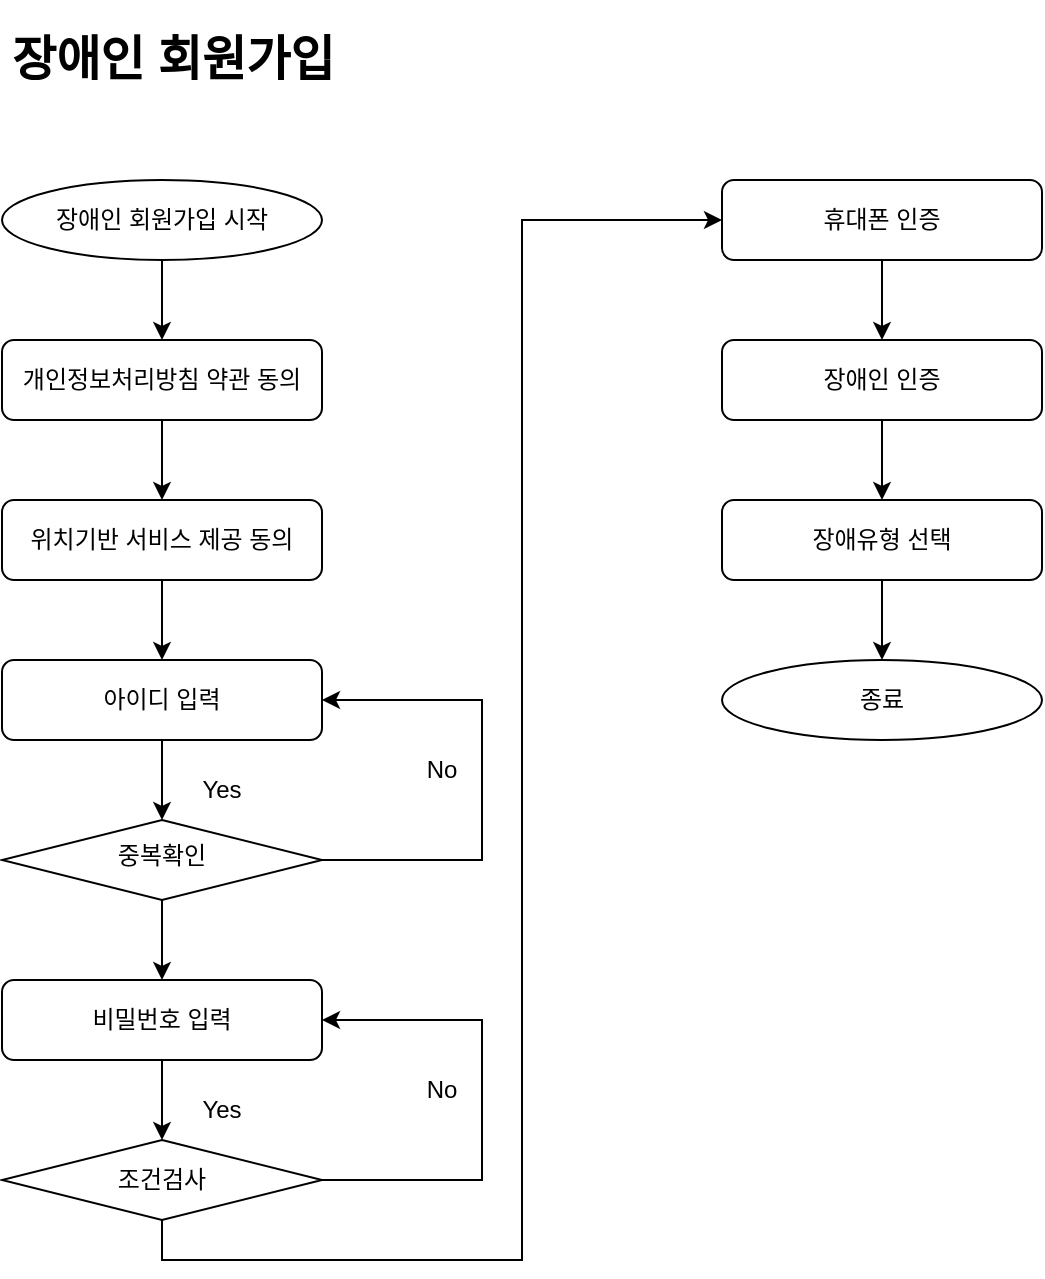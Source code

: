 <mxfile version="21.3.4" type="github" pages="9">
  <diagram id="C5RBs43oDa-KdzZeNtuy" name="장애인 회원가입">
    <mxGraphModel dx="954" dy="1785" grid="1" gridSize="10" guides="1" tooltips="1" connect="1" arrows="1" fold="1" page="1" pageScale="1" pageWidth="827" pageHeight="1169" math="0" shadow="0">
      <root>
        <mxCell id="WIyWlLk6GJQsqaUBKTNV-0" />
        <mxCell id="WIyWlLk6GJQsqaUBKTNV-1" parent="WIyWlLk6GJQsqaUBKTNV-0" />
        <mxCell id="lJ3A578Q2C2iVOb_G-ay-12" value="" style="edgeStyle=orthogonalEdgeStyle;rounded=0;orthogonalLoop=1;jettySize=auto;html=1;" parent="WIyWlLk6GJQsqaUBKTNV-1" source="WIyWlLk6GJQsqaUBKTNV-7" target="lJ3A578Q2C2iVOb_G-ay-11" edge="1">
          <mxGeometry relative="1" as="geometry" />
        </mxCell>
        <mxCell id="WIyWlLk6GJQsqaUBKTNV-7" value="개인정보처리방침 약관 동의" style="rounded=1;whiteSpace=wrap;html=1;fontSize=12;glass=0;strokeWidth=1;shadow=0;" parent="WIyWlLk6GJQsqaUBKTNV-1" vertex="1">
          <mxGeometry x="80" y="80" width="160" height="40" as="geometry" />
        </mxCell>
        <mxCell id="lJ3A578Q2C2iVOb_G-ay-24" style="edgeStyle=orthogonalEdgeStyle;rounded=0;orthogonalLoop=1;jettySize=auto;html=1;exitX=1;exitY=0.5;exitDx=0;exitDy=0;entryX=1;entryY=0.5;entryDx=0;entryDy=0;" parent="WIyWlLk6GJQsqaUBKTNV-1" source="WIyWlLk6GJQsqaUBKTNV-10" target="lJ3A578Q2C2iVOb_G-ay-19" edge="1">
          <mxGeometry relative="1" as="geometry">
            <Array as="points">
              <mxPoint x="320" y="340" />
              <mxPoint x="320" y="260" />
            </Array>
          </mxGeometry>
        </mxCell>
        <mxCell id="WIyWlLk6GJQsqaUBKTNV-10" value="중복확인" style="rhombus;whiteSpace=wrap;html=1;shadow=0;fontFamily=Helvetica;fontSize=12;align=center;strokeWidth=1;spacing=6;spacingTop=-4;" parent="WIyWlLk6GJQsqaUBKTNV-1" vertex="1">
          <mxGeometry x="80" y="320" width="160" height="40" as="geometry" />
        </mxCell>
        <mxCell id="lJ3A578Q2C2iVOb_G-ay-31" value="" style="edgeStyle=orthogonalEdgeStyle;rounded=0;orthogonalLoop=1;jettySize=auto;html=1;" parent="WIyWlLk6GJQsqaUBKTNV-1" source="WIyWlLk6GJQsqaUBKTNV-11" target="lJ3A578Q2C2iVOb_G-ay-23" edge="1">
          <mxGeometry relative="1" as="geometry" />
        </mxCell>
        <mxCell id="WIyWlLk6GJQsqaUBKTNV-11" value="비밀번호 입력" style="rounded=1;whiteSpace=wrap;html=1;fontSize=12;glass=0;strokeWidth=1;shadow=0;" parent="WIyWlLk6GJQsqaUBKTNV-1" vertex="1">
          <mxGeometry x="80" y="400" width="160" height="40" as="geometry" />
        </mxCell>
        <mxCell id="lJ3A578Q2C2iVOb_G-ay-0" value="&lt;h1&gt;장애인 회원가입&lt;/h1&gt;" style="text;html=1;strokeColor=none;fillColor=none;spacing=5;spacingTop=-20;whiteSpace=wrap;overflow=hidden;rounded=0;" parent="WIyWlLk6GJQsqaUBKTNV-1" vertex="1">
          <mxGeometry x="80" y="-80" width="190" height="30" as="geometry" />
        </mxCell>
        <mxCell id="lJ3A578Q2C2iVOb_G-ay-10" value="" style="edgeStyle=orthogonalEdgeStyle;rounded=0;orthogonalLoop=1;jettySize=auto;html=1;" parent="WIyWlLk6GJQsqaUBKTNV-1" source="lJ3A578Q2C2iVOb_G-ay-1" edge="1">
          <mxGeometry relative="1" as="geometry">
            <mxPoint x="160" y="80" as="targetPoint" />
          </mxGeometry>
        </mxCell>
        <mxCell id="lJ3A578Q2C2iVOb_G-ay-1" value="장애인 회원가입 시작" style="ellipse;whiteSpace=wrap;html=1;" parent="WIyWlLk6GJQsqaUBKTNV-1" vertex="1">
          <mxGeometry x="80" width="160" height="40" as="geometry" />
        </mxCell>
        <mxCell id="lJ3A578Q2C2iVOb_G-ay-20" value="" style="edgeStyle=orthogonalEdgeStyle;rounded=0;orthogonalLoop=1;jettySize=auto;html=1;" parent="WIyWlLk6GJQsqaUBKTNV-1" source="lJ3A578Q2C2iVOb_G-ay-11" target="lJ3A578Q2C2iVOb_G-ay-19" edge="1">
          <mxGeometry relative="1" as="geometry" />
        </mxCell>
        <mxCell id="lJ3A578Q2C2iVOb_G-ay-11" value="위치기반 서비스 제공 동의" style="whiteSpace=wrap;html=1;rounded=1;glass=0;strokeWidth=1;shadow=0;" parent="WIyWlLk6GJQsqaUBKTNV-1" vertex="1">
          <mxGeometry x="80" y="160" width="160" height="40" as="geometry" />
        </mxCell>
        <mxCell id="lJ3A578Q2C2iVOb_G-ay-21" value="" style="edgeStyle=orthogonalEdgeStyle;rounded=0;orthogonalLoop=1;jettySize=auto;html=1;" parent="WIyWlLk6GJQsqaUBKTNV-1" source="lJ3A578Q2C2iVOb_G-ay-19" target="WIyWlLk6GJQsqaUBKTNV-10" edge="1">
          <mxGeometry relative="1" as="geometry" />
        </mxCell>
        <mxCell id="lJ3A578Q2C2iVOb_G-ay-19" value="아이디 입력" style="whiteSpace=wrap;html=1;rounded=1;glass=0;strokeWidth=1;shadow=0;" parent="WIyWlLk6GJQsqaUBKTNV-1" vertex="1">
          <mxGeometry x="80" y="240" width="160" height="40" as="geometry" />
        </mxCell>
        <mxCell id="lJ3A578Q2C2iVOb_G-ay-32" style="edgeStyle=orthogonalEdgeStyle;rounded=0;orthogonalLoop=1;jettySize=auto;html=1;exitX=1;exitY=0.5;exitDx=0;exitDy=0;entryX=1;entryY=0.5;entryDx=0;entryDy=0;" parent="WIyWlLk6GJQsqaUBKTNV-1" source="lJ3A578Q2C2iVOb_G-ay-23" target="WIyWlLk6GJQsqaUBKTNV-11" edge="1">
          <mxGeometry relative="1" as="geometry">
            <Array as="points">
              <mxPoint x="320" y="500" />
              <mxPoint x="320" y="420" />
            </Array>
          </mxGeometry>
        </mxCell>
        <mxCell id="lJ3A578Q2C2iVOb_G-ay-36" style="edgeStyle=orthogonalEdgeStyle;rounded=0;orthogonalLoop=1;jettySize=auto;html=1;exitX=0.5;exitY=1;exitDx=0;exitDy=0;entryX=0;entryY=0.5;entryDx=0;entryDy=0;" parent="WIyWlLk6GJQsqaUBKTNV-1" source="lJ3A578Q2C2iVOb_G-ay-23" target="lJ3A578Q2C2iVOb_G-ay-35" edge="1">
          <mxGeometry relative="1" as="geometry">
            <mxPoint x="420" y="40" as="targetPoint" />
          </mxGeometry>
        </mxCell>
        <mxCell id="lJ3A578Q2C2iVOb_G-ay-23" value="조건검사" style="rhombus;whiteSpace=wrap;html=1;" parent="WIyWlLk6GJQsqaUBKTNV-1" vertex="1">
          <mxGeometry x="80" y="480" width="160" height="40" as="geometry" />
        </mxCell>
        <mxCell id="lJ3A578Q2C2iVOb_G-ay-27" value="No&lt;span style=&quot;color: rgba(0, 0, 0, 0); font-family: monospace; font-size: 0px; text-align: start;&quot;&gt;%3CmxGraphModel%3E%3Croot%3E%3CmxCell%20id%3D%220%22%2F%3E%3CmxCell%20id%3D%221%22%20parent%3D%220%22%2F%3E%3CmxCell%20id%3D%222%22%20value%3D%22%EA%B0%9C%EC%9D%B8%EC%A0%95%EB%B3%B4%20%EC%B2%98%EB%A6%AC%EB%B0%A9%EC%B9%A8%20%EC%95%BD%EA%B4%80%20%EB%8F%99%EC%9D%98%22%20style%3D%22rhombus%3BwhiteSpace%3Dwrap%3Bhtml%3D1%3Bshadow%3D0%3BfontFamily%3DHelvetica%3BfontSize%3D12%3Balign%3Dcenter%3BstrokeWidth%3D1%3Bspacing%3D6%3BspacingTop%3D-4%3B%22%20vertex%3D%221%22%20parent%3D%221%22%3E%3CmxGeometry%20x%3D%22150%22%20y%3D%2280%22%20width%3D%22180%22%20height%3D%2260%22%20as%3D%22geometry%22%2F%3E%3C%2FmxCell%3E%3C%2Froot%3E%3C%2FmxGraphModel%3E&lt;/span&gt;" style="text;html=1;strokeColor=none;fillColor=none;align=center;verticalAlign=middle;whiteSpace=wrap;rounded=0;" parent="WIyWlLk6GJQsqaUBKTNV-1" vertex="1">
          <mxGeometry x="270" y="280" width="60" height="30" as="geometry" />
        </mxCell>
        <mxCell id="lJ3A578Q2C2iVOb_G-ay-28" value="Yes" style="text;html=1;strokeColor=none;fillColor=none;align=center;verticalAlign=middle;whiteSpace=wrap;rounded=0;" parent="WIyWlLk6GJQsqaUBKTNV-1" vertex="1">
          <mxGeometry x="160" y="290" width="60" height="30" as="geometry" />
        </mxCell>
        <mxCell id="lJ3A578Q2C2iVOb_G-ay-29" value="" style="endArrow=classic;html=1;rounded=0;exitX=0.5;exitY=1;exitDx=0;exitDy=0;entryX=0.5;entryY=0;entryDx=0;entryDy=0;" parent="WIyWlLk6GJQsqaUBKTNV-1" source="WIyWlLk6GJQsqaUBKTNV-10" target="WIyWlLk6GJQsqaUBKTNV-11" edge="1">
          <mxGeometry width="50" height="50" relative="1" as="geometry">
            <mxPoint x="40" y="410" as="sourcePoint" />
            <mxPoint x="90" y="360" as="targetPoint" />
          </mxGeometry>
        </mxCell>
        <mxCell id="lJ3A578Q2C2iVOb_G-ay-33" value="No&lt;span style=&quot;color: rgba(0, 0, 0, 0); font-family: monospace; font-size: 0px; text-align: start;&quot;&gt;%3CmxGraphModel%3E%3Croot%3E%3CmxCell%20id%3D%220%22%2F%3E%3CmxCell%20id%3D%221%22%20parent%3D%220%22%2F%3E%3CmxCell%20id%3D%222%22%20value%3D%22%EA%B0%9C%EC%9D%B8%EC%A0%95%EB%B3%B4%20%EC%B2%98%EB%A6%AC%EB%B0%A9%EC%B9%A8%20%EC%95%BD%EA%B4%80%20%EB%8F%99%EC%9D%98%22%20style%3D%22rhombus%3BwhiteSpace%3Dwrap%3Bhtml%3D1%3Bshadow%3D0%3BfontFamily%3DHelvetica%3BfontSize%3D12%3Balign%3Dcenter%3BstrokeWidth%3D1%3Bspacing%3D6%3BspacingTop%3D-4%3B%22%20vertex%3D%221%22%20parent%3D%221%22%3E%3CmxGeometry%20x%3D%22150%22%20y%3D%2280%22%20width%3D%22180%22%20height%3D%2260%22%20as%3D%22geometry%22%2F%3E%3C%2FmxCell%3E%3C%2Froot%3E%3C%2FmxGraphModel%3E&lt;/span&gt;" style="text;html=1;strokeColor=none;fillColor=none;align=center;verticalAlign=middle;whiteSpace=wrap;rounded=0;" parent="WIyWlLk6GJQsqaUBKTNV-1" vertex="1">
          <mxGeometry x="270" y="440" width="60" height="30" as="geometry" />
        </mxCell>
        <mxCell id="lJ3A578Q2C2iVOb_G-ay-34" value="Yes" style="text;html=1;strokeColor=none;fillColor=none;align=center;verticalAlign=middle;whiteSpace=wrap;rounded=0;" parent="WIyWlLk6GJQsqaUBKTNV-1" vertex="1">
          <mxGeometry x="160" y="450" width="60" height="30" as="geometry" />
        </mxCell>
        <mxCell id="lJ3A578Q2C2iVOb_G-ay-38" value="" style="edgeStyle=orthogonalEdgeStyle;rounded=0;orthogonalLoop=1;jettySize=auto;html=1;" parent="WIyWlLk6GJQsqaUBKTNV-1" source="lJ3A578Q2C2iVOb_G-ay-35" target="lJ3A578Q2C2iVOb_G-ay-37" edge="1">
          <mxGeometry relative="1" as="geometry" />
        </mxCell>
        <mxCell id="lJ3A578Q2C2iVOb_G-ay-35" value="휴대폰 인증" style="rounded=1;whiteSpace=wrap;html=1;" parent="WIyWlLk6GJQsqaUBKTNV-1" vertex="1">
          <mxGeometry x="440" width="160" height="40" as="geometry" />
        </mxCell>
        <mxCell id="lJ3A578Q2C2iVOb_G-ay-40" style="edgeStyle=orthogonalEdgeStyle;rounded=0;orthogonalLoop=1;jettySize=auto;html=1;exitX=0.5;exitY=1;exitDx=0;exitDy=0;entryX=0.5;entryY=0;entryDx=0;entryDy=0;" parent="WIyWlLk6GJQsqaUBKTNV-1" source="lJ3A578Q2C2iVOb_G-ay-37" target="lJ3A578Q2C2iVOb_G-ay-39" edge="1">
          <mxGeometry relative="1" as="geometry" />
        </mxCell>
        <mxCell id="lJ3A578Q2C2iVOb_G-ay-37" value="장애인 인증" style="rounded=1;whiteSpace=wrap;html=1;" parent="WIyWlLk6GJQsqaUBKTNV-1" vertex="1">
          <mxGeometry x="440" y="80" width="160" height="40" as="geometry" />
        </mxCell>
        <mxCell id="lJ3A578Q2C2iVOb_G-ay-42" value="" style="edgeStyle=orthogonalEdgeStyle;rounded=0;orthogonalLoop=1;jettySize=auto;html=1;" parent="WIyWlLk6GJQsqaUBKTNV-1" source="lJ3A578Q2C2iVOb_G-ay-39" target="lJ3A578Q2C2iVOb_G-ay-41" edge="1">
          <mxGeometry relative="1" as="geometry" />
        </mxCell>
        <mxCell id="lJ3A578Q2C2iVOb_G-ay-39" value="장애유형 선택" style="rounded=1;whiteSpace=wrap;html=1;" parent="WIyWlLk6GJQsqaUBKTNV-1" vertex="1">
          <mxGeometry x="440" y="160" width="160" height="40" as="geometry" />
        </mxCell>
        <mxCell id="lJ3A578Q2C2iVOb_G-ay-41" value="종료" style="ellipse;whiteSpace=wrap;html=1;" parent="WIyWlLk6GJQsqaUBKTNV-1" vertex="1">
          <mxGeometry x="440" y="240" width="160" height="40" as="geometry" />
        </mxCell>
      </root>
    </mxGraphModel>
  </diagram>
  <diagram id="3_Bs-qTYp85Mi4q8M3NI" name="헬퍼 회원가입">
    <mxGraphModel dx="1183" dy="1937" grid="1" gridSize="10" guides="1" tooltips="1" connect="1" arrows="1" fold="1" page="1" pageScale="1" pageWidth="827" pageHeight="1169" math="0" shadow="0">
      <root>
        <mxCell id="0" />
        <mxCell id="1" parent="0" />
        <mxCell id="SWiXyYdC520YntF8r84h-1" value="" style="edgeStyle=orthogonalEdgeStyle;rounded=0;orthogonalLoop=1;jettySize=auto;html=1;" edge="1" parent="1" source="SWiXyYdC520YntF8r84h-2" target="SWiXyYdC520YntF8r84h-11">
          <mxGeometry relative="1" as="geometry" />
        </mxCell>
        <mxCell id="SWiXyYdC520YntF8r84h-2" value="개인정보처리방침 약관 동의" style="rounded=1;whiteSpace=wrap;html=1;fontSize=12;glass=0;strokeWidth=1;shadow=0;" vertex="1" parent="1">
          <mxGeometry x="80" y="-920" width="160" height="40" as="geometry" />
        </mxCell>
        <mxCell id="SWiXyYdC520YntF8r84h-3" style="edgeStyle=orthogonalEdgeStyle;rounded=0;orthogonalLoop=1;jettySize=auto;html=1;exitX=1;exitY=0.5;exitDx=0;exitDy=0;entryX=1;entryY=0.5;entryDx=0;entryDy=0;" edge="1" parent="1" source="SWiXyYdC520YntF8r84h-4" target="SWiXyYdC520YntF8r84h-13">
          <mxGeometry relative="1" as="geometry">
            <Array as="points">
              <mxPoint x="320" y="-660" />
              <mxPoint x="320" y="-740" />
            </Array>
          </mxGeometry>
        </mxCell>
        <mxCell id="SWiXyYdC520YntF8r84h-4" value="중복확인" style="rhombus;whiteSpace=wrap;html=1;shadow=0;fontFamily=Helvetica;fontSize=12;align=center;strokeWidth=1;spacing=6;spacingTop=-4;" vertex="1" parent="1">
          <mxGeometry x="80" y="-680" width="160" height="40" as="geometry" />
        </mxCell>
        <mxCell id="SWiXyYdC520YntF8r84h-5" value="" style="edgeStyle=orthogonalEdgeStyle;rounded=0;orthogonalLoop=1;jettySize=auto;html=1;" edge="1" parent="1" source="SWiXyYdC520YntF8r84h-6" target="SWiXyYdC520YntF8r84h-16">
          <mxGeometry relative="1" as="geometry" />
        </mxCell>
        <mxCell id="SWiXyYdC520YntF8r84h-6" value="비밀번호 입력" style="rounded=1;whiteSpace=wrap;html=1;fontSize=12;glass=0;strokeWidth=1;shadow=0;" vertex="1" parent="1">
          <mxGeometry x="80" y="-600" width="160" height="40" as="geometry" />
        </mxCell>
        <mxCell id="SWiXyYdC520YntF8r84h-7" value="&lt;h1&gt;헬퍼 회원가입&lt;/h1&gt;" style="text;html=1;strokeColor=none;fillColor=none;spacing=5;spacingTop=-20;whiteSpace=wrap;overflow=hidden;rounded=0;" vertex="1" parent="1">
          <mxGeometry x="80" y="-1080" width="190" height="30" as="geometry" />
        </mxCell>
        <mxCell id="SWiXyYdC520YntF8r84h-8" value="" style="edgeStyle=orthogonalEdgeStyle;rounded=0;orthogonalLoop=1;jettySize=auto;html=1;" edge="1" parent="1" source="SWiXyYdC520YntF8r84h-9">
          <mxGeometry relative="1" as="geometry">
            <mxPoint x="160" y="-920" as="targetPoint" />
          </mxGeometry>
        </mxCell>
        <mxCell id="SWiXyYdC520YntF8r84h-9" value="헬퍼 회원가입 시작" style="ellipse;whiteSpace=wrap;html=1;" vertex="1" parent="1">
          <mxGeometry x="80" y="-1000" width="160" height="40" as="geometry" />
        </mxCell>
        <mxCell id="SWiXyYdC520YntF8r84h-10" value="" style="edgeStyle=orthogonalEdgeStyle;rounded=0;orthogonalLoop=1;jettySize=auto;html=1;" edge="1" parent="1" source="SWiXyYdC520YntF8r84h-11" target="SWiXyYdC520YntF8r84h-13">
          <mxGeometry relative="1" as="geometry" />
        </mxCell>
        <mxCell id="SWiXyYdC520YntF8r84h-11" value="위치기반 서비스 제공 동의" style="whiteSpace=wrap;html=1;rounded=1;glass=0;strokeWidth=1;shadow=0;" vertex="1" parent="1">
          <mxGeometry x="80" y="-840" width="160" height="40" as="geometry" />
        </mxCell>
        <mxCell id="SWiXyYdC520YntF8r84h-12" value="" style="edgeStyle=orthogonalEdgeStyle;rounded=0;orthogonalLoop=1;jettySize=auto;html=1;" edge="1" parent="1" source="SWiXyYdC520YntF8r84h-13" target="SWiXyYdC520YntF8r84h-4">
          <mxGeometry relative="1" as="geometry" />
        </mxCell>
        <mxCell id="SWiXyYdC520YntF8r84h-13" value="아이디 입력" style="whiteSpace=wrap;html=1;rounded=1;glass=0;strokeWidth=1;shadow=0;" vertex="1" parent="1">
          <mxGeometry x="80" y="-760" width="160" height="40" as="geometry" />
        </mxCell>
        <mxCell id="SWiXyYdC520YntF8r84h-14" style="edgeStyle=orthogonalEdgeStyle;rounded=0;orthogonalLoop=1;jettySize=auto;html=1;exitX=1;exitY=0.5;exitDx=0;exitDy=0;entryX=1;entryY=0.5;entryDx=0;entryDy=0;" edge="1" parent="1" source="SWiXyYdC520YntF8r84h-16" target="SWiXyYdC520YntF8r84h-6">
          <mxGeometry relative="1" as="geometry">
            <Array as="points">
              <mxPoint x="320" y="-500" />
              <mxPoint x="320" y="-580" />
            </Array>
          </mxGeometry>
        </mxCell>
        <mxCell id="SWiXyYdC520YntF8r84h-15" style="edgeStyle=orthogonalEdgeStyle;rounded=0;orthogonalLoop=1;jettySize=auto;html=1;exitX=0.5;exitY=1;exitDx=0;exitDy=0;entryX=0;entryY=0.5;entryDx=0;entryDy=0;" edge="1" parent="1" source="SWiXyYdC520YntF8r84h-16" target="SWiXyYdC520YntF8r84h-23">
          <mxGeometry relative="1" as="geometry">
            <mxPoint x="420" y="-960" as="targetPoint" />
          </mxGeometry>
        </mxCell>
        <mxCell id="SWiXyYdC520YntF8r84h-16" value="조건검사" style="rhombus;whiteSpace=wrap;html=1;" vertex="1" parent="1">
          <mxGeometry x="80" y="-520" width="160" height="40" as="geometry" />
        </mxCell>
        <mxCell id="SWiXyYdC520YntF8r84h-17" value="No&lt;span style=&quot;color: rgba(0, 0, 0, 0); font-family: monospace; font-size: 0px; text-align: start;&quot;&gt;%3CmxGraphModel%3E%3Croot%3E%3CmxCell%20id%3D%220%22%2F%3E%3CmxCell%20id%3D%221%22%20parent%3D%220%22%2F%3E%3CmxCell%20id%3D%222%22%20value%3D%22%EA%B0%9C%EC%9D%B8%EC%A0%95%EB%B3%B4%20%EC%B2%98%EB%A6%AC%EB%B0%A9%EC%B9%A8%20%EC%95%BD%EA%B4%80%20%EB%8F%99%EC%9D%98%22%20style%3D%22rhombus%3BwhiteSpace%3Dwrap%3Bhtml%3D1%3Bshadow%3D0%3BfontFamily%3DHelvetica%3BfontSize%3D12%3Balign%3Dcenter%3BstrokeWidth%3D1%3Bspacing%3D6%3BspacingTop%3D-4%3B%22%20vertex%3D%221%22%20parent%3D%221%22%3E%3CmxGeometry%20x%3D%22150%22%20y%3D%2280%22%20width%3D%22180%22%20height%3D%2260%22%20as%3D%22geometry%22%2F%3E%3C%2FmxCell%3E%3C%2Froot%3E%3C%2FmxGraphModel%3E&lt;/span&gt;" style="text;html=1;strokeColor=none;fillColor=none;align=center;verticalAlign=middle;whiteSpace=wrap;rounded=0;" vertex="1" parent="1">
          <mxGeometry x="270" y="-720" width="60" height="30" as="geometry" />
        </mxCell>
        <mxCell id="SWiXyYdC520YntF8r84h-18" value="Yes" style="text;html=1;strokeColor=none;fillColor=none;align=center;verticalAlign=middle;whiteSpace=wrap;rounded=0;" vertex="1" parent="1">
          <mxGeometry x="160" y="-710" width="60" height="30" as="geometry" />
        </mxCell>
        <mxCell id="SWiXyYdC520YntF8r84h-19" value="" style="endArrow=classic;html=1;rounded=0;exitX=0.5;exitY=1;exitDx=0;exitDy=0;entryX=0.5;entryY=0;entryDx=0;entryDy=0;" edge="1" parent="1" source="SWiXyYdC520YntF8r84h-4" target="SWiXyYdC520YntF8r84h-6">
          <mxGeometry width="50" height="50" relative="1" as="geometry">
            <mxPoint x="40" y="-590" as="sourcePoint" />
            <mxPoint x="90" y="-640" as="targetPoint" />
          </mxGeometry>
        </mxCell>
        <mxCell id="SWiXyYdC520YntF8r84h-20" value="No&lt;span style=&quot;color: rgba(0, 0, 0, 0); font-family: monospace; font-size: 0px; text-align: start;&quot;&gt;%3CmxGraphModel%3E%3Croot%3E%3CmxCell%20id%3D%220%22%2F%3E%3CmxCell%20id%3D%221%22%20parent%3D%220%22%2F%3E%3CmxCell%20id%3D%222%22%20value%3D%22%EA%B0%9C%EC%9D%B8%EC%A0%95%EB%B3%B4%20%EC%B2%98%EB%A6%AC%EB%B0%A9%EC%B9%A8%20%EC%95%BD%EA%B4%80%20%EB%8F%99%EC%9D%98%22%20style%3D%22rhombus%3BwhiteSpace%3Dwrap%3Bhtml%3D1%3Bshadow%3D0%3BfontFamily%3DHelvetica%3BfontSize%3D12%3Balign%3Dcenter%3BstrokeWidth%3D1%3Bspacing%3D6%3BspacingTop%3D-4%3B%22%20vertex%3D%221%22%20parent%3D%221%22%3E%3CmxGeometry%20x%3D%22150%22%20y%3D%2280%22%20width%3D%22180%22%20height%3D%2260%22%20as%3D%22geometry%22%2F%3E%3C%2FmxCell%3E%3C%2Froot%3E%3C%2FmxGraphModel%3E&lt;/span&gt;" style="text;html=1;strokeColor=none;fillColor=none;align=center;verticalAlign=middle;whiteSpace=wrap;rounded=0;" vertex="1" parent="1">
          <mxGeometry x="270" y="-560" width="60" height="30" as="geometry" />
        </mxCell>
        <mxCell id="SWiXyYdC520YntF8r84h-21" value="Yes" style="text;html=1;strokeColor=none;fillColor=none;align=center;verticalAlign=middle;whiteSpace=wrap;rounded=0;" vertex="1" parent="1">
          <mxGeometry x="160" y="-550" width="60" height="30" as="geometry" />
        </mxCell>
        <mxCell id="SWiXyYdC520YntF8r84h-22" value="" style="edgeStyle=orthogonalEdgeStyle;rounded=0;orthogonalLoop=1;jettySize=auto;html=1;" edge="1" parent="1" source="SWiXyYdC520YntF8r84h-23" target="SWiXyYdC520YntF8r84h-25">
          <mxGeometry relative="1" as="geometry" />
        </mxCell>
        <mxCell id="SWiXyYdC520YntF8r84h-23" value="휴대폰 인증" style="rounded=1;whiteSpace=wrap;html=1;" vertex="1" parent="1">
          <mxGeometry x="440" y="-1000" width="160" height="40" as="geometry" />
        </mxCell>
        <mxCell id="SWiXyYdC520YntF8r84h-24" style="edgeStyle=orthogonalEdgeStyle;rounded=0;orthogonalLoop=1;jettySize=auto;html=1;exitX=0.5;exitY=1;exitDx=0;exitDy=0;entryX=0.5;entryY=0;entryDx=0;entryDy=0;" edge="1" parent="1" source="SWiXyYdC520YntF8r84h-25">
          <mxGeometry relative="1" as="geometry">
            <mxPoint x="520" y="-840" as="targetPoint" />
          </mxGeometry>
        </mxCell>
        <mxCell id="SWiXyYdC520YntF8r84h-25" value="신분증 인증" style="rounded=1;whiteSpace=wrap;html=1;" vertex="1" parent="1">
          <mxGeometry x="440" y="-920" width="160" height="40" as="geometry" />
        </mxCell>
        <mxCell id="SWiXyYdC520YntF8r84h-28" value="종료" style="ellipse;whiteSpace=wrap;html=1;" vertex="1" parent="1">
          <mxGeometry x="440" y="-840" width="160" height="40" as="geometry" />
        </mxCell>
      </root>
    </mxGraphModel>
  </diagram>
  <diagram id="u85KZ9r28kxJLV7_8Mmu" name="장애인 긴급 도움 관리">
    <mxGraphModel dx="1183" dy="1937" grid="1" gridSize="10" guides="1" tooltips="1" connect="1" arrows="1" fold="1" page="1" pageScale="1" pageWidth="827" pageHeight="1169" math="0" shadow="0">
      <root>
        <mxCell id="0" />
        <mxCell id="1" parent="0" />
        <mxCell id="Hx-GUkRInBm-IWvMn339-1" value="" style="edgeStyle=orthogonalEdgeStyle;rounded=0;orthogonalLoop=1;jettySize=auto;html=1;" edge="1" parent="1" source="Hx-GUkRInBm-IWvMn339-2" target="Hx-GUkRInBm-IWvMn339-11">
          <mxGeometry relative="1" as="geometry" />
        </mxCell>
        <mxCell id="Hx-GUkRInBm-IWvMn339-2" value="도움 내용 입력" style="rounded=1;whiteSpace=wrap;html=1;fontSize=12;glass=0;strokeWidth=1;shadow=0;" vertex="1" parent="1">
          <mxGeometry x="80" y="-920" width="160" height="40" as="geometry" />
        </mxCell>
        <mxCell id="Hx-GUkRInBm-IWvMn339-4" value="긴급 도움 매칭 성공" style="rhombus;whiteSpace=wrap;html=1;shadow=0;fontFamily=Helvetica;fontSize=12;align=center;strokeWidth=1;spacing=6;spacingTop=-4;" vertex="1" parent="1">
          <mxGeometry x="80" y="-599" width="160" height="40" as="geometry" />
        </mxCell>
        <mxCell id="Hx-GUkRInBm-IWvMn339-7" value="&lt;h1&gt;장애인 긴급 도움 관리&lt;/h1&gt;" style="text;html=1;strokeColor=none;fillColor=none;spacing=5;spacingTop=-20;whiteSpace=wrap;overflow=hidden;rounded=0;" vertex="1" parent="1">
          <mxGeometry x="80" y="-1080" width="300" height="30" as="geometry" />
        </mxCell>
        <mxCell id="Hx-GUkRInBm-IWvMn339-8" value="" style="edgeStyle=orthogonalEdgeStyle;rounded=0;orthogonalLoop=1;jettySize=auto;html=1;" edge="1" parent="1" source="Hx-GUkRInBm-IWvMn339-9">
          <mxGeometry relative="1" as="geometry">
            <mxPoint x="160" y="-920" as="targetPoint" />
          </mxGeometry>
        </mxCell>
        <mxCell id="Hx-GUkRInBm-IWvMn339-9" value="장애인 긴급 도움 요청 시작" style="ellipse;whiteSpace=wrap;html=1;" vertex="1" parent="1">
          <mxGeometry x="80" y="-1000" width="160" height="40" as="geometry" />
        </mxCell>
        <mxCell id="Hx-GUkRInBm-IWvMn339-32" value="" style="edgeStyle=orthogonalEdgeStyle;rounded=0;orthogonalLoop=1;jettySize=auto;html=1;fontSize=14;" edge="1" parent="1" source="Hx-GUkRInBm-IWvMn339-11" target="Hx-GUkRInBm-IWvMn339-31">
          <mxGeometry relative="1" as="geometry" />
        </mxCell>
        <mxCell id="Hx-GUkRInBm-IWvMn339-11" value="인상착의 입력(선택)" style="whiteSpace=wrap;html=1;rounded=1;glass=0;strokeWidth=1;shadow=0;" vertex="1" parent="1">
          <mxGeometry x="80" y="-840" width="160" height="40" as="geometry" />
        </mxCell>
        <mxCell id="Hx-GUkRInBm-IWvMn339-15" style="edgeStyle=orthogonalEdgeStyle;rounded=0;orthogonalLoop=1;jettySize=auto;html=1;exitX=0.5;exitY=1;exitDx=0;exitDy=0;entryX=0;entryY=0.5;entryDx=0;entryDy=0;" edge="1" parent="1" source="Hx-GUkRInBm-IWvMn339-4" target="Hx-GUkRInBm-IWvMn339-23">
          <mxGeometry relative="1" as="geometry">
            <mxPoint x="420" y="-960" as="targetPoint" />
            <mxPoint x="160" y="-370" as="sourcePoint" />
            <Array as="points">
              <mxPoint x="160" y="-520" />
              <mxPoint x="360" y="-520" />
              <mxPoint x="360" y="-980" />
            </Array>
          </mxGeometry>
        </mxCell>
        <mxCell id="Hx-GUkRInBm-IWvMn339-17" value="No&lt;span style=&quot;color: rgba(0, 0, 0, 0); font-family: monospace; font-size: 0px; text-align: start;&quot;&gt;%3CmxGraphModel%3E%3Croot%3E%3CmxCell%20id%3D%220%22%2F%3E%3CmxCell%20id%3D%221%22%20parent%3D%220%22%2F%3E%3CmxCell%20id%3D%222%22%20value%3D%22%EA%B0%9C%EC%9D%B8%EC%A0%95%EB%B3%B4%20%EC%B2%98%EB%A6%AC%EB%B0%A9%EC%B9%A8%20%EC%95%BD%EA%B4%80%20%EB%8F%99%EC%9D%98%22%20style%3D%22rhombus%3BwhiteSpace%3Dwrap%3Bhtml%3D1%3Bshadow%3D0%3BfontFamily%3DHelvetica%3BfontSize%3D12%3Balign%3Dcenter%3BstrokeWidth%3D1%3Bspacing%3D6%3BspacingTop%3D-4%3B%22%20vertex%3D%221%22%20parent%3D%221%22%3E%3CmxGeometry%20x%3D%22150%22%20y%3D%2280%22%20width%3D%22180%22%20height%3D%2260%22%20as%3D%22geometry%22%2F%3E%3C%2FmxCell%3E%3C%2Froot%3E%3C%2FmxGraphModel%3E&lt;/span&gt;" style="text;html=1;strokeColor=none;fillColor=none;align=center;verticalAlign=middle;whiteSpace=wrap;rounded=0;" vertex="1" parent="1">
          <mxGeometry x="260" y="-640" width="60" height="30" as="geometry" />
        </mxCell>
        <mxCell id="Hx-GUkRInBm-IWvMn339-18" value="Yes" style="text;html=1;strokeColor=none;fillColor=none;align=center;verticalAlign=middle;whiteSpace=wrap;rounded=0;" vertex="1" parent="1">
          <mxGeometry x="160" y="-550" width="60" height="30" as="geometry" />
        </mxCell>
        <mxCell id="Hx-GUkRInBm-IWvMn339-22" value="" style="edgeStyle=orthogonalEdgeStyle;rounded=0;orthogonalLoop=1;jettySize=auto;html=1;" edge="1" parent="1" source="Hx-GUkRInBm-IWvMn339-23" target="Hx-GUkRInBm-IWvMn339-25">
          <mxGeometry relative="1" as="geometry" />
        </mxCell>
        <mxCell id="Hx-GUkRInBm-IWvMn339-23" value="헬퍼 매칭 알림" style="rounded=1;whiteSpace=wrap;html=1;" vertex="1" parent="1">
          <mxGeometry x="440" y="-1000" width="160" height="40" as="geometry" />
        </mxCell>
        <mxCell id="Hx-GUkRInBm-IWvMn339-24" style="edgeStyle=orthogonalEdgeStyle;rounded=0;orthogonalLoop=1;jettySize=auto;html=1;exitX=0.5;exitY=1;exitDx=0;exitDy=0;entryX=0.5;entryY=0;entryDx=0;entryDy=0;" edge="1" parent="1" source="Hx-GUkRInBm-IWvMn339-25" target="Hx-GUkRInBm-IWvMn339-27">
          <mxGeometry relative="1" as="geometry" />
        </mxCell>
        <mxCell id="Hx-GUkRInBm-IWvMn339-25" value="본인 및 헬퍼 위치 확인&lt;br&gt;안심번호 확인" style="rounded=1;whiteSpace=wrap;html=1;" vertex="1" parent="1">
          <mxGeometry x="440" y="-920" width="160" height="40" as="geometry" />
        </mxCell>
        <mxCell id="Hx-GUkRInBm-IWvMn339-26" value="" style="edgeStyle=orthogonalEdgeStyle;rounded=0;orthogonalLoop=1;jettySize=auto;html=1;" edge="1" parent="1" source="Hx-GUkRInBm-IWvMn339-27" target="Hx-GUkRInBm-IWvMn339-28">
          <mxGeometry relative="1" as="geometry" />
        </mxCell>
        <mxCell id="Hx-GUkRInBm-IWvMn339-27" value="도움 활동 종료" style="rounded=1;whiteSpace=wrap;html=1;" vertex="1" parent="1">
          <mxGeometry x="440" y="-840" width="160" height="40" as="geometry" />
        </mxCell>
        <mxCell id="Hx-GUkRInBm-IWvMn339-28" value="종료" style="ellipse;whiteSpace=wrap;html=1;" vertex="1" parent="1">
          <mxGeometry x="440" y="-760" width="160" height="40" as="geometry" />
        </mxCell>
        <mxCell id="Hx-GUkRInBm-IWvMn339-34" value="" style="edgeStyle=orthogonalEdgeStyle;rounded=0;orthogonalLoop=1;jettySize=auto;html=1;fontSize=14;" edge="1" parent="1" source="Hx-GUkRInBm-IWvMn339-31" target="Hx-GUkRInBm-IWvMn339-33">
          <mxGeometry relative="1" as="geometry" />
        </mxCell>
        <mxCell id="Hx-GUkRInBm-IWvMn339-31" value="긴급 도움 요청 신청" style="whiteSpace=wrap;html=1;rounded=1;glass=0;strokeWidth=1;shadow=0;" vertex="1" parent="1">
          <mxGeometry x="80" y="-760" width="160" height="40" as="geometry" />
        </mxCell>
        <mxCell id="Hx-GUkRInBm-IWvMn339-35" value="" style="edgeStyle=orthogonalEdgeStyle;rounded=0;orthogonalLoop=1;jettySize=auto;html=1;fontSize=14;" edge="1" parent="1" source="Hx-GUkRInBm-IWvMn339-33" target="Hx-GUkRInBm-IWvMn339-4">
          <mxGeometry relative="1" as="geometry" />
        </mxCell>
        <mxCell id="Hx-GUkRInBm-IWvMn339-33" value="매칭 진행" style="whiteSpace=wrap;html=1;rounded=1;glass=0;strokeWidth=1;shadow=0;" vertex="1" parent="1">
          <mxGeometry x="80" y="-680" width="160" height="40" as="geometry" />
        </mxCell>
        <mxCell id="Hx-GUkRInBm-IWvMn339-36" value="" style="endArrow=classic;html=1;rounded=0;fontSize=14;exitX=1;exitY=0.5;exitDx=0;exitDy=0;entryX=1;entryY=0.5;entryDx=0;entryDy=0;" edge="1" parent="1" source="Hx-GUkRInBm-IWvMn339-4" target="Hx-GUkRInBm-IWvMn339-33">
          <mxGeometry width="50" height="50" relative="1" as="geometry">
            <mxPoint x="280" y="-530" as="sourcePoint" />
            <mxPoint x="330" y="-580" as="targetPoint" />
            <Array as="points">
              <mxPoint x="310" y="-579" />
              <mxPoint x="310" y="-660" />
            </Array>
          </mxGeometry>
        </mxCell>
      </root>
    </mxGraphModel>
  </diagram>
  <diagram id="yr1OP_lpxoizT6mwga56" name="헬퍼 긴급 도움 관리">
    <mxGraphModel dx="946" dy="1783" grid="1" gridSize="10" guides="1" tooltips="1" connect="1" arrows="1" fold="1" page="1" pageScale="1" pageWidth="827" pageHeight="1169" math="0" shadow="0">
      <root>
        <mxCell id="0" />
        <mxCell id="1" parent="0" />
        <mxCell id="cGLuwTE2U21qxJ0Wtub8-1" value="" style="edgeStyle=orthogonalEdgeStyle;rounded=0;orthogonalLoop=1;jettySize=auto;html=1;" edge="1" parent="1" source="cGLuwTE2U21qxJ0Wtub8-2">
          <mxGeometry relative="1" as="geometry">
            <mxPoint x="160" y="-840" as="targetPoint" />
          </mxGeometry>
        </mxCell>
        <mxCell id="cGLuwTE2U21qxJ0Wtub8-2" value="인근 장애인 도움 요청 알림" style="rounded=1;whiteSpace=wrap;html=1;fontSize=12;glass=0;strokeWidth=1;shadow=0;" vertex="1" parent="1">
          <mxGeometry x="80" y="-920" width="160" height="40" as="geometry" />
        </mxCell>
        <mxCell id="gOA8jbeuT3MrmECCaG7I-2" value="" style="edgeStyle=orthogonalEdgeStyle;rounded=0;orthogonalLoop=1;jettySize=auto;html=1;fontSize=14;" edge="1" parent="1" source="cGLuwTE2U21qxJ0Wtub8-3" target="gOA8jbeuT3MrmECCaG7I-1">
          <mxGeometry relative="1" as="geometry" />
        </mxCell>
        <mxCell id="cGLuwTE2U21qxJ0Wtub8-3" value="긴급 도움 요청 수락" style="rhombus;whiteSpace=wrap;html=1;shadow=0;fontFamily=Helvetica;fontSize=12;align=center;strokeWidth=1;spacing=6;spacingTop=-4;" vertex="1" parent="1">
          <mxGeometry x="80" y="-840" width="160" height="40" as="geometry" />
        </mxCell>
        <mxCell id="cGLuwTE2U21qxJ0Wtub8-4" value="&lt;h1&gt;헬퍼 긴급 도움 관리&lt;/h1&gt;" style="text;html=1;strokeColor=none;fillColor=none;spacing=5;spacingTop=-20;whiteSpace=wrap;overflow=hidden;rounded=0;" vertex="1" parent="1">
          <mxGeometry x="80" y="-1080" width="300" height="30" as="geometry" />
        </mxCell>
        <mxCell id="cGLuwTE2U21qxJ0Wtub8-5" value="" style="edgeStyle=orthogonalEdgeStyle;rounded=0;orthogonalLoop=1;jettySize=auto;html=1;" edge="1" parent="1" source="cGLuwTE2U21qxJ0Wtub8-6">
          <mxGeometry relative="1" as="geometry">
            <mxPoint x="160" y="-920" as="targetPoint" />
          </mxGeometry>
        </mxCell>
        <mxCell id="cGLuwTE2U21qxJ0Wtub8-6" value="헬퍼 긴급 도움 요청 받기 시작" style="ellipse;whiteSpace=wrap;html=1;" vertex="1" parent="1">
          <mxGeometry x="80" y="-1000" width="160" height="40" as="geometry" />
        </mxCell>
        <mxCell id="cGLuwTE2U21qxJ0Wtub8-9" style="edgeStyle=orthogonalEdgeStyle;rounded=0;orthogonalLoop=1;jettySize=auto;html=1;entryX=0;entryY=0.5;entryDx=0;entryDy=0;exitX=0.5;exitY=1;exitDx=0;exitDy=0;" edge="1" parent="1" source="gOA8jbeuT3MrmECCaG7I-1" target="cGLuwTE2U21qxJ0Wtub8-13">
          <mxGeometry relative="1" as="geometry">
            <mxPoint x="420" y="-960" as="targetPoint" />
            <mxPoint x="160" y="-660" as="sourcePoint" />
            <Array as="points">
              <mxPoint x="160" y="-680" />
              <mxPoint x="360" y="-680" />
              <mxPoint x="360" y="-980" />
            </Array>
          </mxGeometry>
        </mxCell>
        <mxCell id="cGLuwTE2U21qxJ0Wtub8-10" value="No&lt;span style=&quot;color: rgba(0, 0, 0, 0); font-family: monospace; font-size: 0px; text-align: start;&quot;&gt;%3CmxGraphModel%3E%3Croot%3E%3CmxCell%20id%3D%220%22%2F%3E%3CmxCell%20id%3D%221%22%20parent%3D%220%22%2F%3E%3CmxCell%20id%3D%222%22%20value%3D%22%EA%B0%9C%EC%9D%B8%EC%A0%95%EB%B3%B4%20%EC%B2%98%EB%A6%AC%EB%B0%A9%EC%B9%A8%20%EC%95%BD%EA%B4%80%20%EB%8F%99%EC%9D%98%22%20style%3D%22rhombus%3BwhiteSpace%3Dwrap%3Bhtml%3D1%3Bshadow%3D0%3BfontFamily%3DHelvetica%3BfontSize%3D12%3Balign%3Dcenter%3BstrokeWidth%3D1%3Bspacing%3D6%3BspacingTop%3D-4%3B%22%20vertex%3D%221%22%20parent%3D%221%22%3E%3CmxGeometry%20x%3D%22150%22%20y%3D%2280%22%20width%3D%22180%22%20height%3D%2260%22%20as%3D%22geometry%22%2F%3E%3C%2FmxCell%3E%3C%2Froot%3E%3C%2FmxGraphModel%3E&lt;/span&gt;" style="text;html=1;strokeColor=none;fillColor=none;align=center;verticalAlign=middle;whiteSpace=wrap;rounded=0;" vertex="1" parent="1">
          <mxGeometry x="260" y="-880" width="60" height="30" as="geometry" />
        </mxCell>
        <mxCell id="cGLuwTE2U21qxJ0Wtub8-11" value="Yes" style="text;html=1;strokeColor=none;fillColor=none;align=center;verticalAlign=middle;whiteSpace=wrap;rounded=0;" vertex="1" parent="1">
          <mxGeometry x="160" y="-800" width="60" height="30" as="geometry" />
        </mxCell>
        <mxCell id="cGLuwTE2U21qxJ0Wtub8-12" value="" style="edgeStyle=orthogonalEdgeStyle;rounded=0;orthogonalLoop=1;jettySize=auto;html=1;" edge="1" parent="1" source="cGLuwTE2U21qxJ0Wtub8-13" target="cGLuwTE2U21qxJ0Wtub8-15">
          <mxGeometry relative="1" as="geometry" />
        </mxCell>
        <mxCell id="cGLuwTE2U21qxJ0Wtub8-13" value="장애인 매칭 알림" style="rounded=1;whiteSpace=wrap;html=1;" vertex="1" parent="1">
          <mxGeometry x="440" y="-1000" width="160" height="40" as="geometry" />
        </mxCell>
        <mxCell id="cGLuwTE2U21qxJ0Wtub8-14" style="edgeStyle=orthogonalEdgeStyle;rounded=0;orthogonalLoop=1;jettySize=auto;html=1;exitX=0.5;exitY=1;exitDx=0;exitDy=0;entryX=0.5;entryY=0;entryDx=0;entryDy=0;" edge="1" parent="1" source="cGLuwTE2U21qxJ0Wtub8-15" target="cGLuwTE2U21qxJ0Wtub8-17">
          <mxGeometry relative="1" as="geometry" />
        </mxCell>
        <mxCell id="cGLuwTE2U21qxJ0Wtub8-15" value="본인 및 장애인 위치 확인&lt;br&gt;안심번호 확인" style="rounded=1;whiteSpace=wrap;html=1;" vertex="1" parent="1">
          <mxGeometry x="440" y="-920" width="160" height="40" as="geometry" />
        </mxCell>
        <mxCell id="cGLuwTE2U21qxJ0Wtub8-16" value="" style="edgeStyle=orthogonalEdgeStyle;rounded=0;orthogonalLoop=1;jettySize=auto;html=1;" edge="1" parent="1" source="cGLuwTE2U21qxJ0Wtub8-17" target="cGLuwTE2U21qxJ0Wtub8-18">
          <mxGeometry relative="1" as="geometry" />
        </mxCell>
        <mxCell id="cGLuwTE2U21qxJ0Wtub8-17" value="도움 활동 종료" style="rounded=1;whiteSpace=wrap;html=1;" vertex="1" parent="1">
          <mxGeometry x="440" y="-840" width="160" height="40" as="geometry" />
        </mxCell>
        <mxCell id="cGLuwTE2U21qxJ0Wtub8-18" value="종료" style="ellipse;whiteSpace=wrap;html=1;" vertex="1" parent="1">
          <mxGeometry x="440" y="-760" width="160" height="40" as="geometry" />
        </mxCell>
        <mxCell id="cGLuwTE2U21qxJ0Wtub8-24" value="" style="endArrow=classic;html=1;rounded=0;fontSize=14;entryX=1;entryY=0.5;entryDx=0;entryDy=0;exitX=1;exitY=0.5;exitDx=0;exitDy=0;" edge="1" parent="1" source="cGLuwTE2U21qxJ0Wtub8-3" target="cGLuwTE2U21qxJ0Wtub8-2">
          <mxGeometry width="50" height="50" relative="1" as="geometry">
            <mxPoint x="240" y="-850" as="sourcePoint" />
            <mxPoint x="290" y="-900" as="targetPoint" />
            <Array as="points">
              <mxPoint x="310" y="-820" />
              <mxPoint x="310" y="-900" />
            </Array>
          </mxGeometry>
        </mxCell>
        <mxCell id="gOA8jbeuT3MrmECCaG7I-1" value="긴급 도움 매칭 성공" style="rounded=1;whiteSpace=wrap;html=1;shadow=0;strokeWidth=1;spacing=6;spacingTop=-4;" vertex="1" parent="1">
          <mxGeometry x="80" y="-760" width="160" height="40" as="geometry" />
        </mxCell>
      </root>
    </mxGraphModel>
  </diagram>
  <diagram id="Cv7ldKyOwrHBNwdM3JqZ" name="장애인 긴급 도움 내역 관리">
    <mxGraphModel dx="954" dy="1785" grid="1" gridSize="10" guides="1" tooltips="1" connect="1" arrows="1" fold="1" page="1" pageScale="1" pageWidth="827" pageHeight="1169" math="0" shadow="0">
      <root>
        <mxCell id="0" />
        <mxCell id="1" parent="0" />
        <mxCell id="a8NyhH564b1iNPU08nK8-2" value="도움 내역 목록 조회" style="rounded=1;whiteSpace=wrap;html=1;fontSize=12;glass=0;strokeWidth=1;shadow=0;" parent="1" vertex="1">
          <mxGeometry x="320" y="-920" width="160" height="40" as="geometry" />
        </mxCell>
        <mxCell id="a8NyhH564b1iNPU08nK8-3" value="" style="edgeStyle=orthogonalEdgeStyle;rounded=0;orthogonalLoop=1;jettySize=auto;html=1;fontSize=14;" parent="1" source="a8NyhH564b1iNPU08nK8-4" target="a8NyhH564b1iNPU08nK8-19" edge="1">
          <mxGeometry relative="1" as="geometry" />
        </mxCell>
        <mxCell id="a8NyhH564b1iNPU08nK8-4" value="감사편지 입력" style="rhombus;whiteSpace=wrap;html=1;shadow=0;fontFamily=Helvetica;fontSize=12;align=center;strokeWidth=1;spacing=6;spacingTop=-4;" parent="1" vertex="1">
          <mxGeometry x="200" y="-760" width="160" height="40" as="geometry" />
        </mxCell>
        <mxCell id="a8NyhH564b1iNPU08nK8-5" value="&lt;h1&gt;장애인 긴급 도움 내역 관리&lt;/h1&gt;" style="text;html=1;strokeColor=none;fillColor=none;spacing=5;spacingTop=-20;whiteSpace=wrap;overflow=hidden;rounded=0;" parent="1" vertex="1">
          <mxGeometry x="250" y="-1080" width="300" height="30" as="geometry" />
        </mxCell>
        <mxCell id="a8NyhH564b1iNPU08nK8-6" value="" style="edgeStyle=orthogonalEdgeStyle;rounded=0;orthogonalLoop=1;jettySize=auto;html=1;" parent="1" source="a8NyhH564b1iNPU08nK8-7" edge="1">
          <mxGeometry relative="1" as="geometry">
            <mxPoint x="400" y="-920" as="targetPoint" />
          </mxGeometry>
        </mxCell>
        <mxCell id="a8NyhH564b1iNPU08nK8-7" value="장애인 긴급 도움 내역 시작" style="ellipse;whiteSpace=wrap;html=1;" parent="1" vertex="1">
          <mxGeometry x="320" y="-1000" width="160" height="40" as="geometry" />
        </mxCell>
        <mxCell id="a8NyhH564b1iNPU08nK8-17" value="종료" style="ellipse;whiteSpace=wrap;html=1;" parent="1" vertex="1">
          <mxGeometry x="320" y="-520" width="160" height="40" as="geometry" />
        </mxCell>
        <mxCell id="a8NyhH564b1iNPU08nK8-22" value="" style="edgeStyle=orthogonalEdgeStyle;rounded=0;orthogonalLoop=1;jettySize=auto;html=1;fontSize=14;" parent="1" source="a8NyhH564b1iNPU08nK8-19" target="a8NyhH564b1iNPU08nK8-21" edge="1">
          <mxGeometry relative="1" as="geometry" />
        </mxCell>
        <mxCell id="a8NyhH564b1iNPU08nK8-19" value="감사편지 입력 완료" style="rounded=1;whiteSpace=wrap;html=1;shadow=0;strokeWidth=1;spacing=6;spacingTop=-4;" parent="1" vertex="1">
          <mxGeometry x="200" y="-680" width="160" height="40" as="geometry" />
        </mxCell>
        <mxCell id="a8NyhH564b1iNPU08nK8-21" value="헬퍼 긴급 도움 내역에 전송" style="whiteSpace=wrap;html=1;rounded=1;shadow=0;strokeWidth=1;spacing=6;spacingTop=-4;" parent="1" vertex="1">
          <mxGeometry x="200" y="-600" width="160" height="40" as="geometry" />
        </mxCell>
        <mxCell id="YRfmyrRjcI9AIeS1Sa2A-3" value="" style="edgeStyle=orthogonalEdgeStyle;rounded=0;orthogonalLoop=1;jettySize=auto;html=1;fontSize=12;" parent="1" source="a8NyhH564b1iNPU08nK8-23" edge="1">
          <mxGeometry relative="1" as="geometry">
            <mxPoint x="400" y="-520" as="targetPoint" />
          </mxGeometry>
        </mxCell>
        <mxCell id="a8NyhH564b1iNPU08nK8-23" value="&lt;font style=&quot;font-size: 12px;&quot;&gt;헬퍼 선택&lt;/font&gt;" style="rhombus;whiteSpace=wrap;html=1;fontSize=14;" parent="1" vertex="1">
          <mxGeometry x="320" y="-840" width="160" height="40" as="geometry" />
        </mxCell>
        <mxCell id="a8NyhH564b1iNPU08nK8-24" value="" style="edgeStyle=orthogonalEdgeStyle;rounded=0;orthogonalLoop=1;jettySize=auto;html=1;fontSize=14;" parent="1" source="a8NyhH564b1iNPU08nK8-25" target="a8NyhH564b1iNPU08nK8-27" edge="1">
          <mxGeometry relative="1" as="geometry" />
        </mxCell>
        <mxCell id="a8NyhH564b1iNPU08nK8-25" value="신고내용 입력" style="rhombus;whiteSpace=wrap;html=1;shadow=0;fontFamily=Helvetica;fontSize=12;align=center;strokeWidth=1;spacing=6;spacingTop=-4;" parent="1" vertex="1">
          <mxGeometry x="440" y="-760" width="160" height="40" as="geometry" />
        </mxCell>
        <mxCell id="a8NyhH564b1iNPU08nK8-26" value="" style="edgeStyle=orthogonalEdgeStyle;rounded=0;orthogonalLoop=1;jettySize=auto;html=1;fontSize=14;" parent="1" source="a8NyhH564b1iNPU08nK8-27" target="a8NyhH564b1iNPU08nK8-28" edge="1">
          <mxGeometry relative="1" as="geometry" />
        </mxCell>
        <mxCell id="a8NyhH564b1iNPU08nK8-27" value="신고접수 완료" style="rounded=1;whiteSpace=wrap;html=1;shadow=0;strokeWidth=1;spacing=6;spacingTop=-4;" parent="1" vertex="1">
          <mxGeometry x="440" y="-680" width="160" height="40" as="geometry" />
        </mxCell>
        <mxCell id="a8NyhH564b1iNPU08nK8-28" value="고객센터에 전송" style="whiteSpace=wrap;html=1;rounded=1;shadow=0;strokeWidth=1;spacing=6;spacingTop=-4;" parent="1" vertex="1">
          <mxGeometry x="440" y="-600" width="160" height="40" as="geometry" />
        </mxCell>
        <mxCell id="a8NyhH564b1iNPU08nK8-29" value="" style="edgeStyle=orthogonalEdgeStyle;rounded=0;orthogonalLoop=1;jettySize=auto;html=1;exitX=0.5;exitY=1;exitDx=0;exitDy=0;entryX=0.5;entryY=0;entryDx=0;entryDy=0;" parent="1" source="a8NyhH564b1iNPU08nK8-2" target="a8NyhH564b1iNPU08nK8-23" edge="1">
          <mxGeometry relative="1" as="geometry">
            <mxPoint x="279.5" y="-820" as="targetPoint" />
            <mxPoint x="279.5" y="-860" as="sourcePoint" />
          </mxGeometry>
        </mxCell>
        <mxCell id="a8NyhH564b1iNPU08nK8-30" value="" style="edgeStyle=orthogonalEdgeStyle;rounded=0;orthogonalLoop=1;jettySize=auto;html=1;exitX=0;exitY=0.5;exitDx=0;exitDy=0;entryX=0.5;entryY=0;entryDx=0;entryDy=0;" parent="1" source="a8NyhH564b1iNPU08nK8-23" target="a8NyhH564b1iNPU08nK8-4" edge="1">
          <mxGeometry relative="1" as="geometry">
            <mxPoint x="410" y="-830" as="targetPoint" />
            <mxPoint x="410" y="-870" as="sourcePoint" />
          </mxGeometry>
        </mxCell>
        <mxCell id="a8NyhH564b1iNPU08nK8-31" value="" style="edgeStyle=orthogonalEdgeStyle;rounded=0;orthogonalLoop=1;jettySize=auto;html=1;exitX=1;exitY=0.5;exitDx=0;exitDy=0;entryX=0.5;entryY=0;entryDx=0;entryDy=0;" parent="1" source="a8NyhH564b1iNPU08nK8-23" target="a8NyhH564b1iNPU08nK8-25" edge="1">
          <mxGeometry relative="1" as="geometry">
            <mxPoint x="290" y="-750" as="targetPoint" />
            <mxPoint x="330" y="-810" as="sourcePoint" />
          </mxGeometry>
        </mxCell>
        <mxCell id="YRfmyrRjcI9AIeS1Sa2A-1" value="Yes" style="text;html=1;strokeColor=none;fillColor=none;align=center;verticalAlign=middle;whiteSpace=wrap;rounded=0;" parent="1" vertex="1">
          <mxGeometry x="350" y="-870" width="60" height="30" as="geometry" />
        </mxCell>
      </root>
    </mxGraphModel>
  </diagram>
  <diagram id="G81bdl9Y1AVMfUHXtPG-" name="헬퍼 긴급 도움 내역 관리">
    <mxGraphModel dx="954" dy="1785" grid="1" gridSize="10" guides="1" tooltips="1" connect="1" arrows="1" fold="1" page="1" pageScale="1" pageWidth="827" pageHeight="1169" math="0" shadow="0">
      <root>
        <mxCell id="0" />
        <mxCell id="1" parent="0" />
        <mxCell id="20H8KoRNuJObQEf7jyKr-4" value="&lt;h1&gt;헬퍼 긴급 도움 내역 관리&lt;/h1&gt;" style="text;html=1;strokeColor=none;fillColor=none;spacing=5;spacingTop=-20;whiteSpace=wrap;overflow=hidden;rounded=0;" parent="1" vertex="1">
          <mxGeometry x="280" y="-1080" width="300" height="30" as="geometry" />
        </mxCell>
        <mxCell id="dypQIoL1baLo4Q4tx5_E-1" value="도움 내역 목록 조회" style="rounded=1;whiteSpace=wrap;html=1;fontSize=12;glass=0;strokeWidth=1;shadow=0;" parent="1" vertex="1">
          <mxGeometry x="320" y="-920" width="160" height="40" as="geometry" />
        </mxCell>
        <mxCell id="dypQIoL1baLo4Q4tx5_E-4" value="" style="edgeStyle=orthogonalEdgeStyle;rounded=0;orthogonalLoop=1;jettySize=auto;html=1;" parent="1" source="dypQIoL1baLo4Q4tx5_E-5" edge="1">
          <mxGeometry relative="1" as="geometry">
            <mxPoint x="400" y="-920" as="targetPoint" />
          </mxGeometry>
        </mxCell>
        <mxCell id="dypQIoL1baLo4Q4tx5_E-5" value="헬퍼 긴급 도움 내역 시작" style="ellipse;whiteSpace=wrap;html=1;" parent="1" vertex="1">
          <mxGeometry x="320" y="-1000" width="160" height="40" as="geometry" />
        </mxCell>
        <mxCell id="dypQIoL1baLo4Q4tx5_E-6" value="종료" style="ellipse;whiteSpace=wrap;html=1;" parent="1" vertex="1">
          <mxGeometry x="320" y="-520" width="160" height="40" as="geometry" />
        </mxCell>
        <mxCell id="dypQIoL1baLo4Q4tx5_E-9" value="감사편지 확인" style="whiteSpace=wrap;html=1;rounded=1;shadow=0;strokeWidth=1;spacing=6;spacingTop=-4;" parent="1" vertex="1">
          <mxGeometry x="200" y="-760" width="160" height="40" as="geometry" />
        </mxCell>
        <mxCell id="dypQIoL1baLo4Q4tx5_E-10" value="" style="edgeStyle=orthogonalEdgeStyle;rounded=0;orthogonalLoop=1;jettySize=auto;html=1;fontSize=12;" parent="1" source="dypQIoL1baLo4Q4tx5_E-11" edge="1">
          <mxGeometry relative="1" as="geometry">
            <mxPoint x="400" y="-520" as="targetPoint" />
          </mxGeometry>
        </mxCell>
        <mxCell id="dypQIoL1baLo4Q4tx5_E-11" value="&lt;font style=&quot;font-size: 12px;&quot;&gt;장애인 선택&lt;/font&gt;" style="rhombus;whiteSpace=wrap;html=1;fontSize=14;" parent="1" vertex="1">
          <mxGeometry x="320" y="-840" width="160" height="40" as="geometry" />
        </mxCell>
        <mxCell id="dypQIoL1baLo4Q4tx5_E-12" value="" style="edgeStyle=orthogonalEdgeStyle;rounded=0;orthogonalLoop=1;jettySize=auto;html=1;fontSize=14;" parent="1" source="dypQIoL1baLo4Q4tx5_E-13" target="dypQIoL1baLo4Q4tx5_E-15" edge="1">
          <mxGeometry relative="1" as="geometry" />
        </mxCell>
        <mxCell id="dypQIoL1baLo4Q4tx5_E-13" value="신고내용 입력" style="rhombus;whiteSpace=wrap;html=1;shadow=0;fontFamily=Helvetica;fontSize=12;align=center;strokeWidth=1;spacing=6;spacingTop=-4;" parent="1" vertex="1">
          <mxGeometry x="440" y="-760" width="160" height="40" as="geometry" />
        </mxCell>
        <mxCell id="dypQIoL1baLo4Q4tx5_E-14" value="" style="edgeStyle=orthogonalEdgeStyle;rounded=0;orthogonalLoop=1;jettySize=auto;html=1;fontSize=14;" parent="1" source="dypQIoL1baLo4Q4tx5_E-15" target="dypQIoL1baLo4Q4tx5_E-16" edge="1">
          <mxGeometry relative="1" as="geometry" />
        </mxCell>
        <mxCell id="dypQIoL1baLo4Q4tx5_E-15" value="신고접수 완료" style="rounded=1;whiteSpace=wrap;html=1;shadow=0;strokeWidth=1;spacing=6;spacingTop=-4;" parent="1" vertex="1">
          <mxGeometry x="440" y="-680" width="160" height="40" as="geometry" />
        </mxCell>
        <mxCell id="dypQIoL1baLo4Q4tx5_E-16" value="고객센터에 전송" style="whiteSpace=wrap;html=1;rounded=1;shadow=0;strokeWidth=1;spacing=6;spacingTop=-4;" parent="1" vertex="1">
          <mxGeometry x="440" y="-600" width="160" height="40" as="geometry" />
        </mxCell>
        <mxCell id="dypQIoL1baLo4Q4tx5_E-17" value="" style="edgeStyle=orthogonalEdgeStyle;rounded=0;orthogonalLoop=1;jettySize=auto;html=1;exitX=0.5;exitY=1;exitDx=0;exitDy=0;entryX=0.5;entryY=0;entryDx=0;entryDy=0;" parent="1" source="dypQIoL1baLo4Q4tx5_E-1" target="dypQIoL1baLo4Q4tx5_E-11" edge="1">
          <mxGeometry relative="1" as="geometry">
            <mxPoint x="279.5" y="-820" as="targetPoint" />
            <mxPoint x="279.5" y="-860" as="sourcePoint" />
          </mxGeometry>
        </mxCell>
        <mxCell id="dypQIoL1baLo4Q4tx5_E-18" value="" style="edgeStyle=orthogonalEdgeStyle;rounded=0;orthogonalLoop=1;jettySize=auto;html=1;exitX=0;exitY=0.5;exitDx=0;exitDy=0;entryX=0.5;entryY=0;entryDx=0;entryDy=0;" parent="1" source="dypQIoL1baLo4Q4tx5_E-11" edge="1">
          <mxGeometry relative="1" as="geometry">
            <mxPoint x="280" y="-760" as="targetPoint" />
            <mxPoint x="410" y="-870" as="sourcePoint" />
          </mxGeometry>
        </mxCell>
        <mxCell id="dypQIoL1baLo4Q4tx5_E-19" value="" style="edgeStyle=orthogonalEdgeStyle;rounded=0;orthogonalLoop=1;jettySize=auto;html=1;exitX=1;exitY=0.5;exitDx=0;exitDy=0;entryX=0.5;entryY=0;entryDx=0;entryDy=0;" parent="1" source="dypQIoL1baLo4Q4tx5_E-11" target="dypQIoL1baLo4Q4tx5_E-13" edge="1">
          <mxGeometry relative="1" as="geometry">
            <mxPoint x="290" y="-750" as="targetPoint" />
            <mxPoint x="330" y="-810" as="sourcePoint" />
          </mxGeometry>
        </mxCell>
        <mxCell id="dypQIoL1baLo4Q4tx5_E-20" value="Yes" style="text;html=1;strokeColor=none;fillColor=none;align=center;verticalAlign=middle;whiteSpace=wrap;rounded=0;" parent="1" vertex="1">
          <mxGeometry x="350" y="-870" width="60" height="30" as="geometry" />
        </mxCell>
      </root>
    </mxGraphModel>
  </diagram>
  <diagram id="FWNDDYnOBaAK1_QByutQ" name="헬퍼 프로필">
    <mxGraphModel dx="946" dy="1783" grid="1" gridSize="10" guides="1" tooltips="1" connect="1" arrows="1" fold="1" page="1" pageScale="1" pageWidth="827" pageHeight="1169" math="0" shadow="0">
      <root>
        <mxCell id="0" />
        <mxCell id="1" parent="0" />
        <mxCell id="mCk1S3uAiAZzTNS2CWdk-1" value="" style="edgeStyle=orthogonalEdgeStyle;rounded=0;orthogonalLoop=1;jettySize=auto;html=1;fontSize=12;entryX=0.5;entryY=0;entryDx=0;entryDy=0;" edge="1" parent="1" source="mCk1S3uAiAZzTNS2CWdk-2" target="mCk1S3uAiAZzTNS2CWdk-6">
          <mxGeometry relative="1" as="geometry">
            <mxPoint x="400" y="-840" as="targetPoint" />
          </mxGeometry>
        </mxCell>
        <mxCell id="mCk1S3uAiAZzTNS2CWdk-2" value="헬퍼 등급 조회&lt;br&gt;헬퍼 도움 횟수 조회&lt;br&gt;헬퍼 등급별 혜택 조회" style="rounded=1;whiteSpace=wrap;html=1;fontSize=12;glass=0;strokeWidth=1;shadow=0;" vertex="1" parent="1">
          <mxGeometry x="320" y="-920" width="160" height="80" as="geometry" />
        </mxCell>
        <mxCell id="mCk1S3uAiAZzTNS2CWdk-3" value="&lt;h1&gt;헬퍼 프로필&lt;/h1&gt;" style="text;html=1;strokeColor=none;fillColor=none;spacing=5;spacingTop=-20;whiteSpace=wrap;overflow=hidden;rounded=0;" vertex="1" parent="1">
          <mxGeometry x="335" y="-1080" width="130" height="30" as="geometry" />
        </mxCell>
        <mxCell id="mCk1S3uAiAZzTNS2CWdk-4" value="" style="edgeStyle=orthogonalEdgeStyle;rounded=0;orthogonalLoop=1;jettySize=auto;html=1;" edge="1" parent="1" source="mCk1S3uAiAZzTNS2CWdk-5">
          <mxGeometry relative="1" as="geometry">
            <mxPoint x="400" y="-920" as="targetPoint" />
          </mxGeometry>
        </mxCell>
        <mxCell id="mCk1S3uAiAZzTNS2CWdk-5" value="헬퍼 프로필 시작" style="ellipse;whiteSpace=wrap;html=1;" vertex="1" parent="1">
          <mxGeometry x="320" y="-1000" width="160" height="40" as="geometry" />
        </mxCell>
        <mxCell id="mCk1S3uAiAZzTNS2CWdk-6" value="종료" style="ellipse;whiteSpace=wrap;html=1;" vertex="1" parent="1">
          <mxGeometry x="320" y="-800" width="160" height="40" as="geometry" />
        </mxCell>
      </root>
    </mxGraphModel>
  </diagram>
  <diagram id="vA_s-izk_xC13l02tymd" name="MSA 단위">
    <mxGraphModel dx="1468" dy="948" grid="1" gridSize="10" guides="1" tooltips="1" connect="1" arrows="1" fold="1" page="1" pageScale="1" pageWidth="827" pageHeight="1169" math="0" shadow="0">
      <root>
        <mxCell id="0" />
        <mxCell id="1" parent="0" />
        <mxCell id="dwbGtFqudUp8tTiL0AWg-4" value="모바일" style="ellipse;whiteSpace=wrap;html=1;aspect=fixed;" parent="1" vertex="1">
          <mxGeometry x="200" y="40" width="80" height="80" as="geometry" />
        </mxCell>
        <mxCell id="dwbGtFqudUp8tTiL0AWg-5" value="장애인" style="ellipse;whiteSpace=wrap;html=1;aspect=fixed;" parent="1" vertex="1">
          <mxGeometry x="40" y="160" width="80" height="80" as="geometry" />
        </mxCell>
        <mxCell id="dwbGtFqudUp8tTiL0AWg-6" value="헬퍼" style="ellipse;whiteSpace=wrap;html=1;aspect=fixed;" parent="1" vertex="1">
          <mxGeometry x="40" y="320" width="80" height="80" as="geometry" />
        </mxCell>
        <mxCell id="dwbGtFqudUp8tTiL0AWg-7" value="API&lt;br&gt;Gateway" style="ellipse;whiteSpace=wrap;html=1;aspect=fixed;" parent="1" vertex="1">
          <mxGeometry x="200" y="240" width="80" height="80" as="geometry" />
        </mxCell>
        <mxCell id="dwbGtFqudUp8tTiL0AWg-10" value="" style="endArrow=none;html=1;rounded=0;exitX=1;exitY=0.5;exitDx=0;exitDy=0;entryX=0.063;entryY=0.175;entryDx=0;entryDy=0;entryPerimeter=0;" parent="1" source="dwbGtFqudUp8tTiL0AWg-5" target="dwbGtFqudUp8tTiL0AWg-7" edge="1">
          <mxGeometry width="50" height="50" relative="1" as="geometry">
            <mxPoint x="120" y="260" as="sourcePoint" />
            <mxPoint x="170" y="210" as="targetPoint" />
          </mxGeometry>
        </mxCell>
        <mxCell id="dwbGtFqudUp8tTiL0AWg-11" value="" style="endArrow=none;html=1;rounded=0;exitX=0.5;exitY=1;exitDx=0;exitDy=0;entryX=0.5;entryY=0;entryDx=0;entryDy=0;" parent="1" source="dwbGtFqudUp8tTiL0AWg-4" target="dwbGtFqudUp8tTiL0AWg-7" edge="1">
          <mxGeometry width="50" height="50" relative="1" as="geometry">
            <mxPoint x="130" y="290" as="sourcePoint" />
            <mxPoint x="170" y="290" as="targetPoint" />
          </mxGeometry>
        </mxCell>
        <mxCell id="dwbGtFqudUp8tTiL0AWg-12" value="" style="endArrow=none;html=1;rounded=0;exitX=1;exitY=0.5;exitDx=0;exitDy=0;" parent="1" source="dwbGtFqudUp8tTiL0AWg-6" target="dwbGtFqudUp8tTiL0AWg-7" edge="1">
          <mxGeometry width="50" height="50" relative="1" as="geometry">
            <mxPoint x="130" y="290" as="sourcePoint" />
            <mxPoint x="170" y="290" as="targetPoint" />
          </mxGeometry>
        </mxCell>
        <mxCell id="dwbGtFqudUp8tTiL0AWg-13" value="PC" style="ellipse;whiteSpace=wrap;html=1;aspect=fixed;" parent="1" vertex="1">
          <mxGeometry x="40" y="620" width="80" height="80" as="geometry" />
        </mxCell>
        <mxCell id="dwbGtFqudUp8tTiL0AWg-14" value="장애인 UI" style="rhombus;whiteSpace=wrap;html=1;" parent="1" vertex="1">
          <mxGeometry x="180" y="600" width="120" height="50" as="geometry" />
        </mxCell>
        <mxCell id="dwbGtFqudUp8tTiL0AWg-15" value="헬퍼 UI" style="rhombus;whiteSpace=wrap;html=1;" parent="1" vertex="1">
          <mxGeometry x="180" y="675" width="120" height="50" as="geometry" />
        </mxCell>
        <mxCell id="dwbGtFqudUp8tTiL0AWg-16" value="" style="endArrow=none;html=1;rounded=0;exitX=1;exitY=0;exitDx=0;exitDy=0;entryX=0;entryY=0.5;entryDx=0;entryDy=0;" parent="1" source="dwbGtFqudUp8tTiL0AWg-13" target="dwbGtFqudUp8tTiL0AWg-14" edge="1">
          <mxGeometry width="50" height="50" relative="1" as="geometry">
            <mxPoint x="130" y="510" as="sourcePoint" />
            <mxPoint x="182" y="458" as="targetPoint" />
          </mxGeometry>
        </mxCell>
        <mxCell id="dwbGtFqudUp8tTiL0AWg-17" value="" style="endArrow=none;html=1;rounded=0;exitX=1;exitY=1;exitDx=0;exitDy=0;entryX=0;entryY=0.5;entryDx=0;entryDy=0;" parent="1" source="dwbGtFqudUp8tTiL0AWg-13" target="dwbGtFqudUp8tTiL0AWg-15" edge="1">
          <mxGeometry width="50" height="50" relative="1" as="geometry">
            <mxPoint x="118" y="642" as="sourcePoint" />
            <mxPoint x="180" y="635" as="targetPoint" />
          </mxGeometry>
        </mxCell>
        <mxCell id="dwbGtFqudUp8tTiL0AWg-18" value="긴급 도움 요청 등록" style="rhombus;whiteSpace=wrap;html=1;" parent="1" vertex="1">
          <mxGeometry x="400" y="600" width="160" height="50" as="geometry" />
        </mxCell>
        <mxCell id="dwbGtFqudUp8tTiL0AWg-19" value="" style="endArrow=none;html=1;rounded=0;exitX=0;exitY=0.5;exitDx=0;exitDy=0;entryX=1;entryY=0.5;entryDx=0;entryDy=0;" parent="1" source="dwbGtFqudUp8tTiL0AWg-18" target="dwbGtFqudUp8tTiL0AWg-14" edge="1">
          <mxGeometry width="50" height="50" relative="1" as="geometry">
            <mxPoint x="118" y="642" as="sourcePoint" />
            <mxPoint x="190" y="635" as="targetPoint" />
          </mxGeometry>
        </mxCell>
        <mxCell id="dwbGtFqudUp8tTiL0AWg-20" value="긴급 도움 요청 받기&amp;nbsp;" style="rhombus;whiteSpace=wrap;html=1;" parent="1" vertex="1">
          <mxGeometry x="400" y="675" width="160" height="50" as="geometry" />
        </mxCell>
        <mxCell id="dwbGtFqudUp8tTiL0AWg-21" value="" style="endArrow=none;html=1;rounded=0;entryX=1;entryY=0.5;entryDx=0;entryDy=0;" parent="1" source="dwbGtFqudUp8tTiL0AWg-20" target="dwbGtFqudUp8tTiL0AWg-15" edge="1">
          <mxGeometry width="50" height="50" relative="1" as="geometry">
            <mxPoint x="410" y="565" as="sourcePoint" />
            <mxPoint x="310" y="635" as="targetPoint" />
          </mxGeometry>
        </mxCell>
        <mxCell id="dwbGtFqudUp8tTiL0AWg-22" value="긴급 도움 매칭" style="rhombus;whiteSpace=wrap;html=1;" parent="1" vertex="1">
          <mxGeometry x="620" y="635" width="160" height="50" as="geometry" />
        </mxCell>
        <mxCell id="dwbGtFqudUp8tTiL0AWg-23" value="알림" style="rhombus;whiteSpace=wrap;html=1;" parent="1" vertex="1">
          <mxGeometry x="400" y="800" width="160" height="50" as="geometry" />
        </mxCell>
        <mxCell id="dwbGtFqudUp8tTiL0AWg-24" value="" style="endArrow=none;html=1;rounded=0;entryX=0.5;entryY=0;entryDx=0;entryDy=0;exitX=0.5;exitY=1;exitDx=0;exitDy=0;" parent="1" source="dwbGtFqudUp8tTiL0AWg-20" target="dwbGtFqudUp8tTiL0AWg-23" edge="1">
          <mxGeometry width="50" height="50" relative="1" as="geometry">
            <mxPoint x="410" y="710" as="sourcePoint" />
            <mxPoint x="310" y="710" as="targetPoint" />
          </mxGeometry>
        </mxCell>
        <mxCell id="dwbGtFqudUp8tTiL0AWg-25" value="" style="endArrow=none;html=1;rounded=0;entryX=1;entryY=0.5;entryDx=0;entryDy=0;exitX=0;exitY=0.5;exitDx=0;exitDy=0;" parent="1" source="dwbGtFqudUp8tTiL0AWg-22" target="dwbGtFqudUp8tTiL0AWg-18" edge="1">
          <mxGeometry width="50" height="50" relative="1" as="geometry">
            <mxPoint x="420" y="720" as="sourcePoint" />
            <mxPoint x="320" y="720" as="targetPoint" />
          </mxGeometry>
        </mxCell>
        <mxCell id="dwbGtFqudUp8tTiL0AWg-26" value="" style="endArrow=none;html=1;rounded=0;exitX=0;exitY=0.5;exitDx=0;exitDy=0;" parent="1" source="dwbGtFqudUp8tTiL0AWg-22" target="dwbGtFqudUp8tTiL0AWg-20" edge="1">
          <mxGeometry width="50" height="50" relative="1" as="geometry">
            <mxPoint x="630" y="670" as="sourcePoint" />
            <mxPoint x="570" y="635" as="targetPoint" />
          </mxGeometry>
        </mxCell>
        <mxCell id="dwbGtFqudUp8tTiL0AWg-27" value="" style="endArrow=none;html=1;rounded=0;entryX=0.5;entryY=0;entryDx=0;entryDy=0;exitX=0.5;exitY=1;exitDx=0;exitDy=0;" parent="1" source="dwbGtFqudUp8tTiL0AWg-22" target="dwbGtFqudUp8tTiL0AWg-23" edge="1">
          <mxGeometry width="50" height="50" relative="1" as="geometry">
            <mxPoint x="640" y="680" as="sourcePoint" />
            <mxPoint x="580" y="645" as="targetPoint" />
          </mxGeometry>
        </mxCell>
        <mxCell id="dwbGtFqudUp8tTiL0AWg-53" value="도움 내역 관리" style="rhombus;whiteSpace=wrap;html=1;" parent="1" vertex="1">
          <mxGeometry x="400" y="900" width="160" height="50" as="geometry" />
        </mxCell>
        <mxCell id="dwbGtFqudUp8tTiL0AWg-54" value="" style="endArrow=none;html=1;rounded=0;entryX=0.5;entryY=1;entryDx=0;entryDy=0;exitX=0;exitY=0.5;exitDx=0;exitDy=0;" parent="1" source="dwbGtFqudUp8tTiL0AWg-53" target="dwbGtFqudUp8tTiL0AWg-15" edge="1">
          <mxGeometry width="50" height="50" relative="1" as="geometry">
            <mxPoint x="410" y="710" as="sourcePoint" />
            <mxPoint x="310" y="710" as="targetPoint" />
          </mxGeometry>
        </mxCell>
        <mxCell id="dwbGtFqudUp8tTiL0AWg-57" value="" style="endArrow=none;html=1;rounded=0;entryX=1;entryY=0.5;entryDx=0;entryDy=0;exitX=0;exitY=0.5;exitDx=0;exitDy=0;" parent="1" source="dwbGtFqudUp8tTiL0AWg-53" target="dwbGtFqudUp8tTiL0AWg-14" edge="1">
          <mxGeometry width="50" height="50" relative="1" as="geometry">
            <mxPoint x="410" y="935" as="sourcePoint" />
            <mxPoint x="250" y="735" as="targetPoint" />
          </mxGeometry>
        </mxCell>
        <mxCell id="dwbGtFqudUp8tTiL0AWg-61" value="위치 정보 제공" style="rhombus;whiteSpace=wrap;html=1;" parent="1" vertex="1">
          <mxGeometry x="840" y="470" width="160" height="50" as="geometry" />
        </mxCell>
        <mxCell id="dwbGtFqudUp8tTiL0AWg-64" value="" style="endArrow=none;html=1;rounded=0;entryX=0.5;entryY=1;entryDx=0;entryDy=0;exitX=0.5;exitY=0;exitDx=0;exitDy=0;" parent="1" source="dwbGtFqudUp8tTiL0AWg-22" target="dwbGtFqudUp8tTiL0AWg-61" edge="1">
          <mxGeometry width="50" height="50" relative="1" as="geometry">
            <mxPoint x="620" y="490" as="sourcePoint" />
            <mxPoint x="670" y="440" as="targetPoint" />
          </mxGeometry>
        </mxCell>
        <mxCell id="dwbGtFqudUp8tTiL0AWg-65" value="위치정보 어댑터" style="rounded=1;whiteSpace=wrap;html=1;" parent="1" vertex="1">
          <mxGeometry x="1255" y="262.5" width="90" height="40" as="geometry" />
        </mxCell>
        <mxCell id="dwbGtFqudUp8tTiL0AWg-66" value="헬퍼 프로필 관리" style="rhombus;whiteSpace=wrap;html=1;" parent="1" vertex="1">
          <mxGeometry x="400" y="1040" width="160" height="50" as="geometry" />
        </mxCell>
        <mxCell id="dwbGtFqudUp8tTiL0AWg-67" value="길찾기" style="rhombus;whiteSpace=wrap;html=1;" parent="1" vertex="1">
          <mxGeometry x="1110" y="222.5" width="180" height="50" as="geometry" />
        </mxCell>
        <mxCell id="dwbGtFqudUp8tTiL0AWg-68" value="장애인 시설 위치 제공" style="rhombus;whiteSpace=wrap;html=1;" parent="1" vertex="1">
          <mxGeometry x="1110" y="390" width="180" height="50" as="geometry" />
        </mxCell>
        <mxCell id="dwbGtFqudUp8tTiL0AWg-69" value="공공데이터 어댑터" style="rounded=1;whiteSpace=wrap;html=1;" parent="1" vertex="1">
          <mxGeometry x="1250" y="430" width="90" height="40" as="geometry" />
        </mxCell>
        <mxCell id="dwbGtFqudUp8tTiL0AWg-70" value="" style="endArrow=none;html=1;rounded=0;entryX=0.5;entryY=1;entryDx=0;entryDy=0;exitX=1;exitY=0.5;exitDx=0;exitDy=0;" parent="1" source="dwbGtFqudUp8tTiL0AWg-61" target="dwbGtFqudUp8tTiL0AWg-67" edge="1">
          <mxGeometry width="50" height="50" relative="1" as="geometry">
            <mxPoint x="930" y="645" as="sourcePoint" />
            <mxPoint x="930" y="530" as="targetPoint" />
          </mxGeometry>
        </mxCell>
        <mxCell id="dwbGtFqudUp8tTiL0AWg-71" value="" style="endArrow=none;html=1;rounded=0;entryX=0.5;entryY=1;entryDx=0;entryDy=0;exitX=1;exitY=0.5;exitDx=0;exitDy=0;" parent="1" source="dwbGtFqudUp8tTiL0AWg-61" target="dwbGtFqudUp8tTiL0AWg-68" edge="1">
          <mxGeometry width="50" height="50" relative="1" as="geometry">
            <mxPoint x="930" y="480" as="sourcePoint" />
            <mxPoint x="820" y="420" as="targetPoint" />
          </mxGeometry>
        </mxCell>
        <mxCell id="dwbGtFqudUp8tTiL0AWg-72" value="" style="endArrow=none;html=1;rounded=0;entryX=0.5;entryY=1;entryDx=0;entryDy=0;exitX=0;exitY=0.5;exitDx=0;exitDy=0;" parent="1" source="dwbGtFqudUp8tTiL0AWg-66" target="dwbGtFqudUp8tTiL0AWg-15" edge="1">
          <mxGeometry width="50" height="50" relative="1" as="geometry">
            <mxPoint x="410" y="935" as="sourcePoint" />
            <mxPoint x="250" y="735" as="targetPoint" />
          </mxGeometry>
        </mxCell>
        <mxCell id="dwbGtFqudUp8tTiL0AWg-73" value="지도상 위치 보기" style="rhombus;whiteSpace=wrap;html=1;" parent="1" vertex="1">
          <mxGeometry x="1120" y="615" width="180" height="50" as="geometry" />
        </mxCell>
        <mxCell id="dwbGtFqudUp8tTiL0AWg-75" value="위치정보 어댑터" style="rounded=1;whiteSpace=wrap;html=1;" parent="1" vertex="1">
          <mxGeometry x="1250" y="655" width="90" height="40" as="geometry" />
        </mxCell>
        <mxCell id="dwbGtFqudUp8tTiL0AWg-79" value="안심번호 제공" style="rhombus;whiteSpace=wrap;html=1;" parent="1" vertex="1">
          <mxGeometry x="840" y="635" width="160" height="50" as="geometry" />
        </mxCell>
        <mxCell id="dwbGtFqudUp8tTiL0AWg-80" value="안심번호 어댑터" style="rounded=1;whiteSpace=wrap;html=1;" parent="1" vertex="1">
          <mxGeometry x="950" y="680" width="90" height="40" as="geometry" />
        </mxCell>
        <mxCell id="dwbGtFqudUp8tTiL0AWg-81" value="" style="endArrow=none;html=1;rounded=0;exitX=1;exitY=0.5;exitDx=0;exitDy=0;entryX=0;entryY=0.5;entryDx=0;entryDy=0;" parent="1" source="dwbGtFqudUp8tTiL0AWg-22" target="dwbGtFqudUp8tTiL0AWg-79" edge="1">
          <mxGeometry width="50" height="50" relative="1" as="geometry">
            <mxPoint x="850" y="640" as="sourcePoint" />
            <mxPoint x="900" y="590" as="targetPoint" />
          </mxGeometry>
        </mxCell>
        <mxCell id="dwbGtFqudUp8tTiL0AWg-82" value="" style="endArrow=none;html=1;rounded=0;entryX=1;entryY=0.5;entryDx=0;entryDy=0;exitX=0;exitY=0.5;exitDx=0;exitDy=0;" parent="1" source="dwbGtFqudUp8tTiL0AWg-18" target="dwbGtFqudUp8tTiL0AWg-7" edge="1">
          <mxGeometry width="50" height="50" relative="1" as="geometry">
            <mxPoint x="400" y="480" as="sourcePoint" />
            <mxPoint x="250" y="250" as="targetPoint" />
          </mxGeometry>
        </mxCell>
        <mxCell id="dwbGtFqudUp8tTiL0AWg-83" value="REST API" style="rounded=1;whiteSpace=wrap;html=1;" parent="1" vertex="1">
          <mxGeometry x="390" y="560" width="70" height="40" as="geometry" />
        </mxCell>
        <mxCell id="dwbGtFqudUp8tTiL0AWg-84" value="" style="endArrow=none;html=1;rounded=0;entryX=1;entryY=0.5;entryDx=0;entryDy=0;exitX=0;exitY=0.5;exitDx=0;exitDy=0;" parent="1" source="dwbGtFqudUp8tTiL0AWg-20" target="dwbGtFqudUp8tTiL0AWg-7" edge="1">
          <mxGeometry width="50" height="50" relative="1" as="geometry">
            <mxPoint x="410" y="490" as="sourcePoint" />
            <mxPoint x="290" y="290" as="targetPoint" />
          </mxGeometry>
        </mxCell>
        <mxCell id="dwbGtFqudUp8tTiL0AWg-86" value="REST API" style="rounded=1;whiteSpace=wrap;html=1;" parent="1" vertex="1">
          <mxGeometry x="379" y="720" width="70" height="40" as="geometry" />
        </mxCell>
        <mxCell id="dwbGtFqudUp8tTiL0AWg-87" value="" style="endArrow=none;html=1;rounded=0;entryX=1;entryY=0.5;entryDx=0;entryDy=0;" parent="1" target="dwbGtFqudUp8tTiL0AWg-7" edge="1">
          <mxGeometry width="50" height="50" relative="1" as="geometry">
            <mxPoint x="400" y="920" as="sourcePoint" />
            <mxPoint x="278" y="318" as="targetPoint" />
          </mxGeometry>
        </mxCell>
        <mxCell id="dwbGtFqudUp8tTiL0AWg-88" value="" style="endArrow=none;html=1;rounded=0;entryX=1;entryY=0.5;entryDx=0;entryDy=0;exitX=0;exitY=0.5;exitDx=0;exitDy=0;" parent="1" source="dwbGtFqudUp8tTiL0AWg-66" target="dwbGtFqudUp8tTiL0AWg-7" edge="1">
          <mxGeometry width="50" height="50" relative="1" as="geometry">
            <mxPoint x="400" y="930" as="sourcePoint" />
            <mxPoint x="270" y="320" as="targetPoint" />
          </mxGeometry>
        </mxCell>
        <mxCell id="dwbGtFqudUp8tTiL0AWg-89" value="REST API" style="rounded=1;whiteSpace=wrap;html=1;" parent="1" vertex="1">
          <mxGeometry x="390" y="950" width="70" height="40" as="geometry" />
        </mxCell>
        <mxCell id="dwbGtFqudUp8tTiL0AWg-90" value="REST API" style="rounded=1;whiteSpace=wrap;html=1;" parent="1" vertex="1">
          <mxGeometry x="390" y="1090" width="70" height="40" as="geometry" />
        </mxCell>
        <mxCell id="dwbGtFqudUp8tTiL0AWg-91" value="REST API" style="rounded=1;whiteSpace=wrap;html=1;" parent="1" vertex="1">
          <mxGeometry x="490" y="740" width="70" height="40" as="geometry" />
        </mxCell>
        <mxCell id="dwbGtFqudUp8tTiL0AWg-92" value="REST API" style="rounded=1;whiteSpace=wrap;html=1;" parent="1" vertex="1">
          <mxGeometry x="680" y="700" width="70" height="40" as="geometry" />
        </mxCell>
        <mxCell id="dwbGtFqudUp8tTiL0AWg-93" value="REST API" style="rounded=1;whiteSpace=wrap;html=1;" parent="1" vertex="1">
          <mxGeometry x="830" y="685" width="70" height="40" as="geometry" />
        </mxCell>
        <mxCell id="dwbGtFqudUp8tTiL0AWg-94" value="REST API" style="rounded=1;whiteSpace=wrap;html=1;" parent="1" vertex="1">
          <mxGeometry x="790" y="510" width="70" height="40" as="geometry" />
        </mxCell>
        <mxCell id="dwbGtFqudUp8tTiL0AWg-95" value="REST API" style="rounded=1;whiteSpace=wrap;html=1;" parent="1" vertex="1">
          <mxGeometry x="1090" y="660" width="70" height="40" as="geometry" />
        </mxCell>
        <mxCell id="dwbGtFqudUp8tTiL0AWg-96" value="REST API" style="rounded=1;whiteSpace=wrap;html=1;" parent="1" vertex="1">
          <mxGeometry x="1090" y="267.5" width="70" height="40" as="geometry" />
        </mxCell>
        <mxCell id="dwbGtFqudUp8tTiL0AWg-97" value="REST API" style="rounded=1;whiteSpace=wrap;html=1;" parent="1" vertex="1">
          <mxGeometry x="1090" y="480" width="70" height="40" as="geometry" />
        </mxCell>
        <mxCell id="dwbGtFqudUp8tTiL0AWg-98" value="감사편지 관리" style="rhombus;whiteSpace=wrap;html=1;" parent="1" vertex="1">
          <mxGeometry x="640" y="850" width="160" height="50" as="geometry" />
        </mxCell>
        <mxCell id="dwbGtFqudUp8tTiL0AWg-99" value="신고" style="rhombus;whiteSpace=wrap;html=1;" parent="1" vertex="1">
          <mxGeometry x="640" y="930" width="160" height="50" as="geometry" />
        </mxCell>
        <mxCell id="dwbGtFqudUp8tTiL0AWg-100" value="" style="endArrow=none;html=1;rounded=0;entryX=1;entryY=0.5;entryDx=0;entryDy=0;exitX=0;exitY=0.5;exitDx=0;exitDy=0;" parent="1" source="dwbGtFqudUp8tTiL0AWg-98" target="dwbGtFqudUp8tTiL0AWg-53" edge="1">
          <mxGeometry width="50" height="50" relative="1" as="geometry">
            <mxPoint x="710" y="695" as="sourcePoint" />
            <mxPoint x="490" y="810" as="targetPoint" />
          </mxGeometry>
        </mxCell>
        <mxCell id="dwbGtFqudUp8tTiL0AWg-101" value="" style="endArrow=none;html=1;rounded=0;exitX=0;exitY=0.5;exitDx=0;exitDy=0;" parent="1" source="dwbGtFqudUp8tTiL0AWg-99" edge="1">
          <mxGeometry width="50" height="50" relative="1" as="geometry">
            <mxPoint x="720" y="705" as="sourcePoint" />
            <mxPoint x="560" y="920" as="targetPoint" />
          </mxGeometry>
        </mxCell>
        <mxCell id="dwbGtFqudUp8tTiL0AWg-102" value="REST API" style="rounded=1;whiteSpace=wrap;html=1;" parent="1" vertex="1">
          <mxGeometry x="610" y="820" width="70" height="40" as="geometry" />
        </mxCell>
        <mxCell id="dwbGtFqudUp8tTiL0AWg-103" value="REST API" style="rounded=1;whiteSpace=wrap;html=1;" parent="1" vertex="1">
          <mxGeometry x="610" y="970" width="70" height="40" as="geometry" />
        </mxCell>
        <mxCell id="dwbGtFqudUp8tTiL0AWg-104" value="회원가입" style="rhombus;whiteSpace=wrap;html=1;" parent="1" vertex="1">
          <mxGeometry x="400" y="10" width="180" height="50" as="geometry" />
        </mxCell>
        <mxCell id="dwbGtFqudUp8tTiL0AWg-105" value="공인인증서" style="rhombus;whiteSpace=wrap;html=1;" parent="1" vertex="1">
          <mxGeometry x="840" width="180" height="50" as="geometry" />
        </mxCell>
        <mxCell id="dwbGtFqudUp8tTiL0AWg-106" value="신분증 인증" style="rhombus;whiteSpace=wrap;html=1;" parent="1" vertex="1">
          <mxGeometry x="840" y="60" width="180" height="50" as="geometry" />
        </mxCell>
        <mxCell id="dwbGtFqudUp8tTiL0AWg-107" value="휴대폰 인증" style="rhombus;whiteSpace=wrap;html=1;" parent="1" vertex="1">
          <mxGeometry x="840" y="130" width="180" height="50" as="geometry" />
        </mxCell>
        <mxCell id="dwbGtFqudUp8tTiL0AWg-108" value="" style="endArrow=none;html=1;rounded=0;exitX=1;exitY=0.5;exitDx=0;exitDy=0;entryX=0;entryY=0.5;entryDx=0;entryDy=0;" parent="1" source="dwbGtFqudUp8tTiL0AWg-104" target="dwbGtFqudUp8tTiL0AWg-105" edge="1">
          <mxGeometry width="50" height="50" relative="1" as="geometry">
            <mxPoint x="250" y="130" as="sourcePoint" />
            <mxPoint x="250" y="250" as="targetPoint" />
          </mxGeometry>
        </mxCell>
        <mxCell id="dwbGtFqudUp8tTiL0AWg-109" value="" style="endArrow=none;html=1;rounded=0;entryX=0;entryY=0.5;entryDx=0;entryDy=0;exitX=1;exitY=0.5;exitDx=0;exitDy=0;" parent="1" source="dwbGtFqudUp8tTiL0AWg-104" target="dwbGtFqudUp8tTiL0AWg-106" edge="1">
          <mxGeometry width="50" height="50" relative="1" as="geometry">
            <mxPoint x="580" y="30" as="sourcePoint" />
            <mxPoint x="645" y="45" as="targetPoint" />
          </mxGeometry>
        </mxCell>
        <mxCell id="dwbGtFqudUp8tTiL0AWg-110" value="" style="endArrow=none;html=1;rounded=0;entryX=0;entryY=0.5;entryDx=0;entryDy=0;exitX=1;exitY=0.5;exitDx=0;exitDy=0;" parent="1" source="dwbGtFqudUp8tTiL0AWg-104" target="dwbGtFqudUp8tTiL0AWg-107" edge="1">
          <mxGeometry width="50" height="50" relative="1" as="geometry">
            <mxPoint x="590" y="45" as="sourcePoint" />
            <mxPoint x="645" y="105" as="targetPoint" />
          </mxGeometry>
        </mxCell>
        <mxCell id="dwbGtFqudUp8tTiL0AWg-111" value="로그인" style="rhombus;whiteSpace=wrap;html=1;" parent="1" vertex="1">
          <mxGeometry x="400" y="350" width="180" height="50" as="geometry" />
        </mxCell>
        <mxCell id="dwbGtFqudUp8tTiL0AWg-112" value="회원 검증" style="rhombus;whiteSpace=wrap;html=1;" parent="1" vertex="1">
          <mxGeometry x="620" y="350" width="180" height="50" as="geometry" />
        </mxCell>
        <mxCell id="dwbGtFqudUp8tTiL0AWg-113" value="회원정보 찾기" style="rhombus;whiteSpace=wrap;html=1;" parent="1" vertex="1">
          <mxGeometry x="400" y="130" width="180" height="50" as="geometry" />
        </mxCell>
        <mxCell id="dwbGtFqudUp8tTiL0AWg-115" value="회원정보 수정" style="rhombus;whiteSpace=wrap;html=1;" parent="1" vertex="1">
          <mxGeometry x="400" y="275" width="180" height="50" as="geometry" />
        </mxCell>
        <mxCell id="dwbGtFqudUp8tTiL0AWg-116" value="회원탈퇴" style="rhombus;whiteSpace=wrap;html=1;" parent="1" vertex="1">
          <mxGeometry x="400" y="200" width="180" height="50" as="geometry" />
        </mxCell>
        <mxCell id="dwbGtFqudUp8tTiL0AWg-118" value="" style="endArrow=none;html=1;rounded=0;entryX=0;entryY=0.5;entryDx=0;entryDy=0;exitX=1;exitY=0.5;exitDx=0;exitDy=0;" parent="1" source="dwbGtFqudUp8tTiL0AWg-113" target="dwbGtFqudUp8tTiL0AWg-107" edge="1">
          <mxGeometry width="50" height="50" relative="1" as="geometry">
            <mxPoint x="590" y="45" as="sourcePoint" />
            <mxPoint x="650" y="165" as="targetPoint" />
          </mxGeometry>
        </mxCell>
        <mxCell id="dwbGtFqudUp8tTiL0AWg-119" value="" style="endArrow=none;html=1;rounded=0;entryX=0;entryY=0.5;entryDx=0;entryDy=0;exitX=1;exitY=0.5;exitDx=0;exitDy=0;" parent="1" source="dwbGtFqudUp8tTiL0AWg-116" target="dwbGtFqudUp8tTiL0AWg-107" edge="1">
          <mxGeometry width="50" height="50" relative="1" as="geometry">
            <mxPoint x="590" y="165" as="sourcePoint" />
            <mxPoint x="650" y="165" as="targetPoint" />
          </mxGeometry>
        </mxCell>
        <mxCell id="dwbGtFqudUp8tTiL0AWg-120" value="" style="endArrow=none;html=1;rounded=0;entryX=0;entryY=0.5;entryDx=0;entryDy=0;exitX=1;exitY=0.5;exitDx=0;exitDy=0;" parent="1" source="dwbGtFqudUp8tTiL0AWg-7" target="dwbGtFqudUp8tTiL0AWg-113" edge="1">
          <mxGeometry width="50" height="50" relative="1" as="geometry">
            <mxPoint x="600" y="175" as="sourcePoint" />
            <mxPoint x="660" y="175" as="targetPoint" />
          </mxGeometry>
        </mxCell>
        <mxCell id="dwbGtFqudUp8tTiL0AWg-121" value="" style="endArrow=none;html=1;rounded=0;entryX=0;entryY=0.5;entryDx=0;entryDy=0;exitX=1;exitY=0.5;exitDx=0;exitDy=0;" parent="1" source="dwbGtFqudUp8tTiL0AWg-7" target="dwbGtFqudUp8tTiL0AWg-116" edge="1">
          <mxGeometry width="50" height="50" relative="1" as="geometry">
            <mxPoint x="610" y="185" as="sourcePoint" />
            <mxPoint x="670" y="185" as="targetPoint" />
          </mxGeometry>
        </mxCell>
        <mxCell id="dwbGtFqudUp8tTiL0AWg-122" value="" style="endArrow=none;html=1;rounded=0;entryX=0;entryY=0.5;entryDx=0;entryDy=0;exitX=1;exitY=0.5;exitDx=0;exitDy=0;" parent="1" source="dwbGtFqudUp8tTiL0AWg-7" target="dwbGtFqudUp8tTiL0AWg-115" edge="1">
          <mxGeometry width="50" height="50" relative="1" as="geometry">
            <mxPoint x="290" y="290" as="sourcePoint" />
            <mxPoint x="410" y="235" as="targetPoint" />
          </mxGeometry>
        </mxCell>
        <mxCell id="dwbGtFqudUp8tTiL0AWg-123" value="" style="endArrow=none;html=1;rounded=0;entryX=0;entryY=0.5;entryDx=0;entryDy=0;exitX=1;exitY=0.5;exitDx=0;exitDy=0;" parent="1" source="dwbGtFqudUp8tTiL0AWg-7" target="dwbGtFqudUp8tTiL0AWg-111" edge="1">
          <mxGeometry width="50" height="50" relative="1" as="geometry">
            <mxPoint x="300" y="300" as="sourcePoint" />
            <mxPoint x="420" y="245" as="targetPoint" />
          </mxGeometry>
        </mxCell>
        <mxCell id="dwbGtFqudUp8tTiL0AWg-124" value="" style="endArrow=none;html=1;rounded=0;entryX=0;entryY=0.5;entryDx=0;entryDy=0;exitX=1;exitY=0.5;exitDx=0;exitDy=0;" parent="1" source="dwbGtFqudUp8tTiL0AWg-111" target="dwbGtFqudUp8tTiL0AWg-112" edge="1">
          <mxGeometry width="50" height="50" relative="1" as="geometry">
            <mxPoint x="310" y="310" as="sourcePoint" />
            <mxPoint x="430" y="255" as="targetPoint" />
          </mxGeometry>
        </mxCell>
        <mxCell id="dwbGtFqudUp8tTiL0AWg-125" value="" style="endArrow=none;html=1;rounded=0;entryX=0;entryY=0.5;entryDx=0;entryDy=0;exitX=1;exitY=0.5;exitDx=0;exitDy=0;" parent="1" source="dwbGtFqudUp8tTiL0AWg-7" target="dwbGtFqudUp8tTiL0AWg-104" edge="1">
          <mxGeometry width="50" height="50" relative="1" as="geometry">
            <mxPoint x="290" y="290" as="sourcePoint" />
            <mxPoint x="410" y="165" as="targetPoint" />
          </mxGeometry>
        </mxCell>
        <mxCell id="dwbGtFqudUp8tTiL0AWg-126" value="REST API" style="rounded=1;whiteSpace=wrap;html=1;" parent="1" vertex="1">
          <mxGeometry x="400" y="60" width="70" height="40" as="geometry" />
        </mxCell>
        <mxCell id="dwbGtFqudUp8tTiL0AWg-127" value="REST API" style="rounded=1;whiteSpace=wrap;html=1;" parent="1" vertex="1">
          <mxGeometry x="379" y="170" width="70" height="40" as="geometry" />
        </mxCell>
        <mxCell id="dwbGtFqudUp8tTiL0AWg-128" value="REST API" style="rounded=1;whiteSpace=wrap;html=1;" parent="1" vertex="1">
          <mxGeometry x="379" y="245" width="70" height="40" as="geometry" />
        </mxCell>
        <mxCell id="dwbGtFqudUp8tTiL0AWg-129" value="REST API" style="rounded=1;whiteSpace=wrap;html=1;" parent="1" vertex="1">
          <mxGeometry x="379" y="320" width="70" height="40" as="geometry" />
        </mxCell>
        <mxCell id="dwbGtFqudUp8tTiL0AWg-130" value="REST API" style="rounded=1;whiteSpace=wrap;html=1;" parent="1" vertex="1">
          <mxGeometry x="379" y="400" width="70" height="40" as="geometry" />
        </mxCell>
        <mxCell id="dwbGtFqudUp8tTiL0AWg-131" value="REST API" style="rounded=1;whiteSpace=wrap;html=1;" parent="1" vertex="1">
          <mxGeometry x="600" y="400" width="70" height="40" as="geometry" />
        </mxCell>
        <mxCell id="dwbGtFqudUp8tTiL0AWg-132" value="REST API" style="rounded=1;whiteSpace=wrap;html=1;" parent="1" vertex="1">
          <mxGeometry x="800" y="170" width="70" height="40" as="geometry" />
        </mxCell>
        <mxCell id="dwbGtFqudUp8tTiL0AWg-133" value="REST API" style="rounded=1;whiteSpace=wrap;html=1;" parent="1" vertex="1">
          <mxGeometry x="780" y="30" width="70" height="40" as="geometry" />
        </mxCell>
        <mxCell id="dwbGtFqudUp8tTiL0AWg-134" value="REST API" style="rounded=1;whiteSpace=wrap;html=1;" parent="1" vertex="1">
          <mxGeometry x="780" y="90" width="70" height="40" as="geometry" />
        </mxCell>
        <mxCell id="dwbGtFqudUp8tTiL0AWg-136" value="" style="endArrow=none;html=1;rounded=0;entryX=0;entryY=0.5;entryDx=0;entryDy=0;exitX=1;exitY=0.5;exitDx=0;exitDy=0;" parent="1" source="dwbGtFqudUp8tTiL0AWg-61" target="dwbGtFqudUp8tTiL0AWg-73" edge="1">
          <mxGeometry width="50" height="50" relative="1" as="geometry">
            <mxPoint x="1010" y="505" as="sourcePoint" />
            <mxPoint x="1225" y="260" as="targetPoint" />
          </mxGeometry>
        </mxCell>
      </root>
    </mxGraphModel>
  </diagram>
  <diagram id="PzltJnjfNa-uGBEmA-Yh" name="페이지-9">
    <mxGraphModel dx="1735" dy="1120" grid="1" gridSize="10" guides="1" tooltips="1" connect="1" arrows="1" fold="1" page="1" pageScale="1" pageWidth="827" pageHeight="1169" math="0" shadow="0">
      <root>
        <mxCell id="0" />
        <mxCell id="1" parent="0" />
        <mxCell id="ymPZIGURzCJs_YC_pjaa-126" value="" style="rounded=0;whiteSpace=wrap;html=1;" vertex="1" parent="1">
          <mxGeometry x="1120" y="20" width="410" height="590" as="geometry" />
        </mxCell>
        <mxCell id="ymPZIGURzCJs_YC_pjaa-121" value="" style="rounded=0;whiteSpace=wrap;html=1;" vertex="1" parent="1">
          <mxGeometry x="90" y="20" width="950" height="760" as="geometry" />
        </mxCell>
        <mxCell id="ymPZIGURzCJs_YC_pjaa-1" value="모바일" style="ellipse;whiteSpace=wrap;html=1;aspect=fixed;" vertex="1" parent="1">
          <mxGeometry x="200" y="130" width="80" height="80" as="geometry" />
        </mxCell>
        <mxCell id="ymPZIGURzCJs_YC_pjaa-2" value="장애인" style="ellipse;whiteSpace=wrap;html=1;aspect=fixed;" vertex="1" parent="1">
          <mxGeometry x="100" y="180" width="80" height="80" as="geometry" />
        </mxCell>
        <mxCell id="ymPZIGURzCJs_YC_pjaa-3" value="헬퍼" style="ellipse;whiteSpace=wrap;html=1;aspect=fixed;" vertex="1" parent="1">
          <mxGeometry x="100" y="290" width="80" height="80" as="geometry" />
        </mxCell>
        <mxCell id="ymPZIGURzCJs_YC_pjaa-4" value="API&lt;br&gt;Gateway" style="ellipse;whiteSpace=wrap;html=1;aspect=fixed;" vertex="1" parent="1">
          <mxGeometry x="200" y="240" width="80" height="80" as="geometry" />
        </mxCell>
        <mxCell id="ymPZIGURzCJs_YC_pjaa-5" value="" style="endArrow=none;html=1;rounded=0;exitX=1;exitY=0.5;exitDx=0;exitDy=0;entryX=0.063;entryY=0.175;entryDx=0;entryDy=0;entryPerimeter=0;" edge="1" parent="1" source="ymPZIGURzCJs_YC_pjaa-2" target="ymPZIGURzCJs_YC_pjaa-4">
          <mxGeometry width="50" height="50" relative="1" as="geometry">
            <mxPoint x="120" y="260" as="sourcePoint" />
            <mxPoint x="170" y="210" as="targetPoint" />
          </mxGeometry>
        </mxCell>
        <mxCell id="ymPZIGURzCJs_YC_pjaa-6" value="" style="endArrow=none;html=1;rounded=0;exitX=0.5;exitY=1;exitDx=0;exitDy=0;entryX=0.5;entryY=0;entryDx=0;entryDy=0;" edge="1" parent="1" source="ymPZIGURzCJs_YC_pjaa-1" target="ymPZIGURzCJs_YC_pjaa-4">
          <mxGeometry width="50" height="50" relative="1" as="geometry">
            <mxPoint x="130" y="290" as="sourcePoint" />
            <mxPoint x="170" y="290" as="targetPoint" />
          </mxGeometry>
        </mxCell>
        <mxCell id="ymPZIGURzCJs_YC_pjaa-7" value="" style="endArrow=none;html=1;rounded=0;exitX=1;exitY=0.5;exitDx=0;exitDy=0;" edge="1" parent="1" source="ymPZIGURzCJs_YC_pjaa-3" target="ymPZIGURzCJs_YC_pjaa-4">
          <mxGeometry width="50" height="50" relative="1" as="geometry">
            <mxPoint x="130" y="290" as="sourcePoint" />
            <mxPoint x="170" y="290" as="targetPoint" />
          </mxGeometry>
        </mxCell>
        <mxCell id="ymPZIGURzCJs_YC_pjaa-8" value="PC" style="ellipse;whiteSpace=wrap;html=1;aspect=fixed;" vertex="1" parent="1">
          <mxGeometry x="100" y="410" width="80" height="80" as="geometry" />
        </mxCell>
        <mxCell id="ymPZIGURzCJs_YC_pjaa-9" value="장애인 UI" style="rhombus;whiteSpace=wrap;html=1;" vertex="1" parent="1">
          <mxGeometry x="190" y="410" width="120" height="50" as="geometry" />
        </mxCell>
        <mxCell id="ymPZIGURzCJs_YC_pjaa-10" value="헬퍼 UI" style="rhombus;whiteSpace=wrap;html=1;" vertex="1" parent="1">
          <mxGeometry x="180" y="510" width="120" height="50" as="geometry" />
        </mxCell>
        <mxCell id="ymPZIGURzCJs_YC_pjaa-11" value="" style="endArrow=none;html=1;rounded=0;exitX=1;exitY=0;exitDx=0;exitDy=0;entryX=0;entryY=0.5;entryDx=0;entryDy=0;" edge="1" parent="1" source="ymPZIGURzCJs_YC_pjaa-8" target="ymPZIGURzCJs_YC_pjaa-9">
          <mxGeometry width="50" height="50" relative="1" as="geometry">
            <mxPoint x="130" y="510" as="sourcePoint" />
            <mxPoint x="182" y="458" as="targetPoint" />
          </mxGeometry>
        </mxCell>
        <mxCell id="ymPZIGURzCJs_YC_pjaa-12" value="" style="endArrow=none;html=1;rounded=0;exitX=1;exitY=1;exitDx=0;exitDy=0;entryX=0;entryY=0.5;entryDx=0;entryDy=0;" edge="1" parent="1" source="ymPZIGURzCJs_YC_pjaa-8" target="ymPZIGURzCJs_YC_pjaa-10">
          <mxGeometry width="50" height="50" relative="1" as="geometry">
            <mxPoint x="118" y="642" as="sourcePoint" />
            <mxPoint x="180" y="635" as="targetPoint" />
          </mxGeometry>
        </mxCell>
        <mxCell id="ymPZIGURzCJs_YC_pjaa-13" value="긴급 도움 요청 등록" style="rhombus;whiteSpace=wrap;html=1;" vertex="1" parent="1">
          <mxGeometry x="400" y="400" width="160" height="50" as="geometry" />
        </mxCell>
        <mxCell id="ymPZIGURzCJs_YC_pjaa-14" value="" style="endArrow=none;html=1;rounded=0;exitX=0;exitY=0.5;exitDx=0;exitDy=0;entryX=1;entryY=0.5;entryDx=0;entryDy=0;" edge="1" parent="1" source="ymPZIGURzCJs_YC_pjaa-13" target="ymPZIGURzCJs_YC_pjaa-9">
          <mxGeometry width="50" height="50" relative="1" as="geometry">
            <mxPoint x="118" y="642" as="sourcePoint" />
            <mxPoint x="190" y="635" as="targetPoint" />
          </mxGeometry>
        </mxCell>
        <mxCell id="ymPZIGURzCJs_YC_pjaa-15" value="긴급 도움 요청 받기&amp;nbsp;" style="rhombus;whiteSpace=wrap;html=1;" vertex="1" parent="1">
          <mxGeometry x="400" y="490" width="160" height="50" as="geometry" />
        </mxCell>
        <mxCell id="ymPZIGURzCJs_YC_pjaa-16" value="" style="endArrow=none;html=1;rounded=0;entryX=1;entryY=0.5;entryDx=0;entryDy=0;" edge="1" parent="1" source="ymPZIGURzCJs_YC_pjaa-15" target="ymPZIGURzCJs_YC_pjaa-10">
          <mxGeometry width="50" height="50" relative="1" as="geometry">
            <mxPoint x="410" y="565" as="sourcePoint" />
            <mxPoint x="310" y="635" as="targetPoint" />
          </mxGeometry>
        </mxCell>
        <mxCell id="ymPZIGURzCJs_YC_pjaa-17" value="긴급 도움 매칭" style="rhombus;whiteSpace=wrap;html=1;" vertex="1" parent="1">
          <mxGeometry x="610" y="450" width="160" height="50" as="geometry" />
        </mxCell>
        <mxCell id="ymPZIGURzCJs_YC_pjaa-18" value="알림" style="rhombus;whiteSpace=wrap;html=1;" vertex="1" parent="1">
          <mxGeometry x="400" y="590" width="160" height="50" as="geometry" />
        </mxCell>
        <mxCell id="ymPZIGURzCJs_YC_pjaa-19" value="" style="endArrow=none;html=1;rounded=0;entryX=0.5;entryY=0;entryDx=0;entryDy=0;exitX=0.5;exitY=1;exitDx=0;exitDy=0;" edge="1" parent="1" source="ymPZIGURzCJs_YC_pjaa-15" target="ymPZIGURzCJs_YC_pjaa-18">
          <mxGeometry width="50" height="50" relative="1" as="geometry">
            <mxPoint x="410" y="710" as="sourcePoint" />
            <mxPoint x="310" y="710" as="targetPoint" />
          </mxGeometry>
        </mxCell>
        <mxCell id="ymPZIGURzCJs_YC_pjaa-20" value="" style="endArrow=none;html=1;rounded=0;entryX=1;entryY=0.5;entryDx=0;entryDy=0;exitX=0;exitY=0.5;exitDx=0;exitDy=0;" edge="1" parent="1" source="ymPZIGURzCJs_YC_pjaa-17" target="ymPZIGURzCJs_YC_pjaa-13">
          <mxGeometry width="50" height="50" relative="1" as="geometry">
            <mxPoint x="420" y="720" as="sourcePoint" />
            <mxPoint x="320" y="720" as="targetPoint" />
          </mxGeometry>
        </mxCell>
        <mxCell id="ymPZIGURzCJs_YC_pjaa-21" value="" style="endArrow=none;html=1;rounded=0;exitX=0;exitY=0.5;exitDx=0;exitDy=0;" edge="1" parent="1" source="ymPZIGURzCJs_YC_pjaa-17" target="ymPZIGURzCJs_YC_pjaa-15">
          <mxGeometry width="50" height="50" relative="1" as="geometry">
            <mxPoint x="630" y="670" as="sourcePoint" />
            <mxPoint x="570" y="635" as="targetPoint" />
          </mxGeometry>
        </mxCell>
        <mxCell id="ymPZIGURzCJs_YC_pjaa-22" value="" style="endArrow=none;html=1;rounded=0;entryX=0.5;entryY=0;entryDx=0;entryDy=0;exitX=0.5;exitY=1;exitDx=0;exitDy=0;" edge="1" parent="1" source="ymPZIGURzCJs_YC_pjaa-17" target="ymPZIGURzCJs_YC_pjaa-18">
          <mxGeometry width="50" height="50" relative="1" as="geometry">
            <mxPoint x="640" y="680" as="sourcePoint" />
            <mxPoint x="580" y="645" as="targetPoint" />
          </mxGeometry>
        </mxCell>
        <mxCell id="ymPZIGURzCJs_YC_pjaa-23" value="도움 내역 관리" style="rhombus;whiteSpace=wrap;html=1;" vertex="1" parent="1">
          <mxGeometry x="400" y="650" width="160" height="50" as="geometry" />
        </mxCell>
        <mxCell id="ymPZIGURzCJs_YC_pjaa-24" value="" style="endArrow=none;html=1;rounded=0;entryX=0.5;entryY=1;entryDx=0;entryDy=0;exitX=0;exitY=0.5;exitDx=0;exitDy=0;" edge="1" parent="1" source="ymPZIGURzCJs_YC_pjaa-23" target="ymPZIGURzCJs_YC_pjaa-10">
          <mxGeometry width="50" height="50" relative="1" as="geometry">
            <mxPoint x="410" y="710" as="sourcePoint" />
            <mxPoint x="310" y="710" as="targetPoint" />
          </mxGeometry>
        </mxCell>
        <mxCell id="ymPZIGURzCJs_YC_pjaa-25" value="" style="endArrow=none;html=1;rounded=0;entryX=1;entryY=0.5;entryDx=0;entryDy=0;exitX=0;exitY=0.5;exitDx=0;exitDy=0;" edge="1" parent="1" source="ymPZIGURzCJs_YC_pjaa-23" target="ymPZIGURzCJs_YC_pjaa-9">
          <mxGeometry width="50" height="50" relative="1" as="geometry">
            <mxPoint x="410" y="935" as="sourcePoint" />
            <mxPoint x="250" y="735" as="targetPoint" />
          </mxGeometry>
        </mxCell>
        <mxCell id="ymPZIGURzCJs_YC_pjaa-26" value="위치 정보 제공" style="rhombus;whiteSpace=wrap;html=1;" vertex="1" parent="1">
          <mxGeometry x="730" y="360" width="160" height="50" as="geometry" />
        </mxCell>
        <mxCell id="ymPZIGURzCJs_YC_pjaa-27" value="" style="endArrow=none;html=1;rounded=0;entryX=0.5;entryY=1;entryDx=0;entryDy=0;exitX=0.5;exitY=0;exitDx=0;exitDy=0;" edge="1" parent="1" source="ymPZIGURzCJs_YC_pjaa-17" target="ymPZIGURzCJs_YC_pjaa-26">
          <mxGeometry width="50" height="50" relative="1" as="geometry">
            <mxPoint x="620" y="490" as="sourcePoint" />
            <mxPoint x="670" y="440" as="targetPoint" />
          </mxGeometry>
        </mxCell>
        <mxCell id="ymPZIGURzCJs_YC_pjaa-29" value="헬퍼 프로필 관리" style="rhombus;whiteSpace=wrap;html=1;" vertex="1" parent="1">
          <mxGeometry x="410" y="710" width="160" height="50" as="geometry" />
        </mxCell>
        <mxCell id="ymPZIGURzCJs_YC_pjaa-30" value="길찾기" style="rhombus;whiteSpace=wrap;html=1;" vertex="1" parent="1">
          <mxGeometry x="655" y="240" width="180" height="50" as="geometry" />
        </mxCell>
        <mxCell id="ymPZIGURzCJs_YC_pjaa-31" value="장애인 시설 위치 제공" style="rhombus;whiteSpace=wrap;html=1;" vertex="1" parent="1">
          <mxGeometry x="850" y="250" width="180" height="50" as="geometry" />
        </mxCell>
        <mxCell id="ymPZIGURzCJs_YC_pjaa-33" value="" style="endArrow=none;html=1;rounded=0;entryX=0.5;entryY=1;entryDx=0;entryDy=0;exitX=1;exitY=0.5;exitDx=0;exitDy=0;" edge="1" parent="1" source="ymPZIGURzCJs_YC_pjaa-26" target="ymPZIGURzCJs_YC_pjaa-30">
          <mxGeometry width="50" height="50" relative="1" as="geometry">
            <mxPoint x="930" y="645" as="sourcePoint" />
            <mxPoint x="930" y="530" as="targetPoint" />
          </mxGeometry>
        </mxCell>
        <mxCell id="ymPZIGURzCJs_YC_pjaa-34" value="" style="endArrow=none;html=1;rounded=0;entryX=0.5;entryY=1;entryDx=0;entryDy=0;exitX=1;exitY=0.5;exitDx=0;exitDy=0;" edge="1" parent="1" source="ymPZIGURzCJs_YC_pjaa-26" target="ymPZIGURzCJs_YC_pjaa-31">
          <mxGeometry width="50" height="50" relative="1" as="geometry">
            <mxPoint x="930" y="480" as="sourcePoint" />
            <mxPoint x="820" y="420" as="targetPoint" />
          </mxGeometry>
        </mxCell>
        <mxCell id="ymPZIGURzCJs_YC_pjaa-35" value="" style="endArrow=none;html=1;rounded=0;entryX=0.5;entryY=1;entryDx=0;entryDy=0;exitX=0;exitY=0.5;exitDx=0;exitDy=0;" edge="1" parent="1" source="ymPZIGURzCJs_YC_pjaa-29" target="ymPZIGURzCJs_YC_pjaa-10">
          <mxGeometry width="50" height="50" relative="1" as="geometry">
            <mxPoint x="410" y="935" as="sourcePoint" />
            <mxPoint x="250" y="735" as="targetPoint" />
          </mxGeometry>
        </mxCell>
        <mxCell id="ymPZIGURzCJs_YC_pjaa-36" value="지도상 위치 보기" style="rhombus;whiteSpace=wrap;html=1;" vertex="1" parent="1">
          <mxGeometry x="850" y="535" width="180" height="50" as="geometry" />
        </mxCell>
        <mxCell id="ymPZIGURzCJs_YC_pjaa-38" value="안심번호 제공" style="rhombus;whiteSpace=wrap;html=1;" vertex="1" parent="1">
          <mxGeometry x="690" y="535" width="160" height="50" as="geometry" />
        </mxCell>
        <mxCell id="ymPZIGURzCJs_YC_pjaa-40" value="" style="endArrow=none;html=1;rounded=0;exitX=1;exitY=0.5;exitDx=0;exitDy=0;entryX=0;entryY=0.5;entryDx=0;entryDy=0;" edge="1" parent="1" source="ymPZIGURzCJs_YC_pjaa-17" target="ymPZIGURzCJs_YC_pjaa-38">
          <mxGeometry width="50" height="50" relative="1" as="geometry">
            <mxPoint x="850" y="640" as="sourcePoint" />
            <mxPoint x="900" y="590" as="targetPoint" />
          </mxGeometry>
        </mxCell>
        <mxCell id="ymPZIGURzCJs_YC_pjaa-41" value="" style="endArrow=none;html=1;rounded=0;entryX=1;entryY=0.5;entryDx=0;entryDy=0;exitX=0;exitY=0.5;exitDx=0;exitDy=0;" edge="1" parent="1" source="ymPZIGURzCJs_YC_pjaa-13" target="ymPZIGURzCJs_YC_pjaa-4">
          <mxGeometry width="50" height="50" relative="1" as="geometry">
            <mxPoint x="400" y="480" as="sourcePoint" />
            <mxPoint x="250" y="250" as="targetPoint" />
          </mxGeometry>
        </mxCell>
        <mxCell id="ymPZIGURzCJs_YC_pjaa-43" value="" style="endArrow=none;html=1;rounded=0;entryX=1;entryY=0.5;entryDx=0;entryDy=0;exitX=0;exitY=0.5;exitDx=0;exitDy=0;" edge="1" parent="1" source="ymPZIGURzCJs_YC_pjaa-15" target="ymPZIGURzCJs_YC_pjaa-4">
          <mxGeometry width="50" height="50" relative="1" as="geometry">
            <mxPoint x="410" y="490" as="sourcePoint" />
            <mxPoint x="290" y="290" as="targetPoint" />
          </mxGeometry>
        </mxCell>
        <mxCell id="ymPZIGURzCJs_YC_pjaa-46" value="" style="endArrow=none;html=1;rounded=0;entryX=1;entryY=0.5;entryDx=0;entryDy=0;exitX=0;exitY=0.5;exitDx=0;exitDy=0;" edge="1" parent="1" source="ymPZIGURzCJs_YC_pjaa-29" target="ymPZIGURzCJs_YC_pjaa-4">
          <mxGeometry width="50" height="50" relative="1" as="geometry">
            <mxPoint x="400" y="930" as="sourcePoint" />
            <mxPoint x="270" y="320" as="targetPoint" />
          </mxGeometry>
        </mxCell>
        <mxCell id="ymPZIGURzCJs_YC_pjaa-56" value="감사편지 관리" style="rhombus;whiteSpace=wrap;html=1;" vertex="1" parent="1">
          <mxGeometry x="630" y="620" width="160" height="50" as="geometry" />
        </mxCell>
        <mxCell id="ymPZIGURzCJs_YC_pjaa-57" value="신고" style="rhombus;whiteSpace=wrap;html=1;" vertex="1" parent="1">
          <mxGeometry x="630" y="710" width="160" height="50" as="geometry" />
        </mxCell>
        <mxCell id="ymPZIGURzCJs_YC_pjaa-58" value="" style="endArrow=none;html=1;rounded=0;entryX=1;entryY=0.5;entryDx=0;entryDy=0;exitX=0;exitY=0.5;exitDx=0;exitDy=0;" edge="1" parent="1" source="ymPZIGURzCJs_YC_pjaa-56" target="ymPZIGURzCJs_YC_pjaa-23">
          <mxGeometry width="50" height="50" relative="1" as="geometry">
            <mxPoint x="710" y="695" as="sourcePoint" />
            <mxPoint x="490" y="810" as="targetPoint" />
          </mxGeometry>
        </mxCell>
        <mxCell id="ymPZIGURzCJs_YC_pjaa-62" value="회원가입" style="rhombus;whiteSpace=wrap;html=1;" vertex="1" parent="1">
          <mxGeometry x="400" y="70" width="180" height="50" as="geometry" />
        </mxCell>
        <mxCell id="ymPZIGURzCJs_YC_pjaa-63" value="공인인증서" style="rhombus;whiteSpace=wrap;html=1;" vertex="1" parent="1">
          <mxGeometry x="630" y="50" width="180" height="50" as="geometry" />
        </mxCell>
        <mxCell id="ymPZIGURzCJs_YC_pjaa-64" value="신분증 인증" style="rhombus;whiteSpace=wrap;html=1;" vertex="1" parent="1">
          <mxGeometry x="630" y="110" width="180" height="50" as="geometry" />
        </mxCell>
        <mxCell id="ymPZIGURzCJs_YC_pjaa-65" value="휴대폰 인증" style="rhombus;whiteSpace=wrap;html=1;" vertex="1" parent="1">
          <mxGeometry x="630" y="170" width="180" height="50" as="geometry" />
        </mxCell>
        <mxCell id="ymPZIGURzCJs_YC_pjaa-66" value="" style="endArrow=none;html=1;rounded=0;exitX=1;exitY=0.5;exitDx=0;exitDy=0;entryX=0;entryY=0.5;entryDx=0;entryDy=0;" edge="1" parent="1" source="ymPZIGURzCJs_YC_pjaa-62" target="ymPZIGURzCJs_YC_pjaa-63">
          <mxGeometry width="50" height="50" relative="1" as="geometry">
            <mxPoint x="250" y="130" as="sourcePoint" />
            <mxPoint x="250" y="250" as="targetPoint" />
          </mxGeometry>
        </mxCell>
        <mxCell id="ymPZIGURzCJs_YC_pjaa-67" value="" style="endArrow=none;html=1;rounded=0;entryX=0;entryY=0.5;entryDx=0;entryDy=0;exitX=1;exitY=0.5;exitDx=0;exitDy=0;" edge="1" parent="1" source="ymPZIGURzCJs_YC_pjaa-62" target="ymPZIGURzCJs_YC_pjaa-64">
          <mxGeometry width="50" height="50" relative="1" as="geometry">
            <mxPoint x="580" y="30" as="sourcePoint" />
            <mxPoint x="645" y="45" as="targetPoint" />
          </mxGeometry>
        </mxCell>
        <mxCell id="ymPZIGURzCJs_YC_pjaa-68" value="" style="endArrow=none;html=1;rounded=0;entryX=0;entryY=0.5;entryDx=0;entryDy=0;exitX=1;exitY=0.5;exitDx=0;exitDy=0;" edge="1" parent="1" source="ymPZIGURzCJs_YC_pjaa-62" target="ymPZIGURzCJs_YC_pjaa-65">
          <mxGeometry width="50" height="50" relative="1" as="geometry">
            <mxPoint x="590" y="45" as="sourcePoint" />
            <mxPoint x="645" y="105" as="targetPoint" />
          </mxGeometry>
        </mxCell>
        <mxCell id="ymPZIGURzCJs_YC_pjaa-69" value="로그인" style="rhombus;whiteSpace=wrap;html=1;" vertex="1" parent="1">
          <mxGeometry x="400" y="310" width="180" height="50" as="geometry" />
        </mxCell>
        <mxCell id="ymPZIGURzCJs_YC_pjaa-70" value="회원 검증" style="rhombus;whiteSpace=wrap;html=1;" vertex="1" parent="1">
          <mxGeometry x="620" y="310" width="180" height="50" as="geometry" />
        </mxCell>
        <mxCell id="ymPZIGURzCJs_YC_pjaa-71" value="회원정보 찾기" style="rhombus;whiteSpace=wrap;html=1;" vertex="1" parent="1">
          <mxGeometry x="400" y="130" width="180" height="50" as="geometry" />
        </mxCell>
        <mxCell id="ymPZIGURzCJs_YC_pjaa-72" value="회원정보 수정" style="rhombus;whiteSpace=wrap;html=1;" vertex="1" parent="1">
          <mxGeometry x="400" y="250" width="180" height="50" as="geometry" />
        </mxCell>
        <mxCell id="ymPZIGURzCJs_YC_pjaa-73" value="회원탈퇴" style="rhombus;whiteSpace=wrap;html=1;" vertex="1" parent="1">
          <mxGeometry x="400" y="190" width="180" height="50" as="geometry" />
        </mxCell>
        <mxCell id="ymPZIGURzCJs_YC_pjaa-74" value="" style="endArrow=none;html=1;rounded=0;entryX=0;entryY=0.5;entryDx=0;entryDy=0;exitX=1;exitY=0.5;exitDx=0;exitDy=0;" edge="1" parent="1" source="ymPZIGURzCJs_YC_pjaa-71" target="ymPZIGURzCJs_YC_pjaa-65">
          <mxGeometry width="50" height="50" relative="1" as="geometry">
            <mxPoint x="590" y="45" as="sourcePoint" />
            <mxPoint x="650" y="165" as="targetPoint" />
          </mxGeometry>
        </mxCell>
        <mxCell id="ymPZIGURzCJs_YC_pjaa-75" value="" style="endArrow=none;html=1;rounded=0;entryX=0;entryY=0.5;entryDx=0;entryDy=0;exitX=1;exitY=0.5;exitDx=0;exitDy=0;" edge="1" parent="1" source="ymPZIGURzCJs_YC_pjaa-73" target="ymPZIGURzCJs_YC_pjaa-65">
          <mxGeometry width="50" height="50" relative="1" as="geometry">
            <mxPoint x="590" y="165" as="sourcePoint" />
            <mxPoint x="650" y="165" as="targetPoint" />
          </mxGeometry>
        </mxCell>
        <mxCell id="ymPZIGURzCJs_YC_pjaa-76" value="" style="endArrow=none;html=1;rounded=0;entryX=0;entryY=0.5;entryDx=0;entryDy=0;exitX=1;exitY=0.5;exitDx=0;exitDy=0;" edge="1" parent="1" source="ymPZIGURzCJs_YC_pjaa-4" target="ymPZIGURzCJs_YC_pjaa-71">
          <mxGeometry width="50" height="50" relative="1" as="geometry">
            <mxPoint x="600" y="175" as="sourcePoint" />
            <mxPoint x="660" y="175" as="targetPoint" />
          </mxGeometry>
        </mxCell>
        <mxCell id="ymPZIGURzCJs_YC_pjaa-77" value="" style="endArrow=none;html=1;rounded=0;entryX=0;entryY=0.5;entryDx=0;entryDy=0;exitX=1;exitY=0.5;exitDx=0;exitDy=0;" edge="1" parent="1" source="ymPZIGURzCJs_YC_pjaa-4" target="ymPZIGURzCJs_YC_pjaa-73">
          <mxGeometry width="50" height="50" relative="1" as="geometry">
            <mxPoint x="610" y="185" as="sourcePoint" />
            <mxPoint x="670" y="185" as="targetPoint" />
          </mxGeometry>
        </mxCell>
        <mxCell id="ymPZIGURzCJs_YC_pjaa-78" value="" style="endArrow=none;html=1;rounded=0;entryX=0;entryY=0.5;entryDx=0;entryDy=0;exitX=1;exitY=0.5;exitDx=0;exitDy=0;" edge="1" parent="1" source="ymPZIGURzCJs_YC_pjaa-4" target="ymPZIGURzCJs_YC_pjaa-72">
          <mxGeometry width="50" height="50" relative="1" as="geometry">
            <mxPoint x="290" y="290" as="sourcePoint" />
            <mxPoint x="410" y="235" as="targetPoint" />
          </mxGeometry>
        </mxCell>
        <mxCell id="ymPZIGURzCJs_YC_pjaa-79" value="" style="endArrow=none;html=1;rounded=0;entryX=0;entryY=0.5;entryDx=0;entryDy=0;exitX=1;exitY=0.5;exitDx=0;exitDy=0;" edge="1" parent="1" source="ymPZIGURzCJs_YC_pjaa-4" target="ymPZIGURzCJs_YC_pjaa-69">
          <mxGeometry width="50" height="50" relative="1" as="geometry">
            <mxPoint x="300" y="300" as="sourcePoint" />
            <mxPoint x="420" y="245" as="targetPoint" />
          </mxGeometry>
        </mxCell>
        <mxCell id="ymPZIGURzCJs_YC_pjaa-80" value="" style="endArrow=none;html=1;rounded=0;entryX=0;entryY=0.5;entryDx=0;entryDy=0;exitX=1;exitY=0.5;exitDx=0;exitDy=0;" edge="1" parent="1" source="ymPZIGURzCJs_YC_pjaa-69" target="ymPZIGURzCJs_YC_pjaa-70">
          <mxGeometry width="50" height="50" relative="1" as="geometry">
            <mxPoint x="310" y="310" as="sourcePoint" />
            <mxPoint x="430" y="255" as="targetPoint" />
          </mxGeometry>
        </mxCell>
        <mxCell id="ymPZIGURzCJs_YC_pjaa-81" value="" style="endArrow=none;html=1;rounded=0;entryX=0;entryY=0.5;entryDx=0;entryDy=0;exitX=1;exitY=0.5;exitDx=0;exitDy=0;" edge="1" parent="1" source="ymPZIGURzCJs_YC_pjaa-4" target="ymPZIGURzCJs_YC_pjaa-62">
          <mxGeometry width="50" height="50" relative="1" as="geometry">
            <mxPoint x="290" y="290" as="sourcePoint" />
            <mxPoint x="410" y="165" as="targetPoint" />
          </mxGeometry>
        </mxCell>
        <mxCell id="ymPZIGURzCJs_YC_pjaa-91" value="" style="endArrow=none;html=1;rounded=0;entryX=0;entryY=0.5;entryDx=0;entryDy=0;exitX=1;exitY=0.5;exitDx=0;exitDy=0;" edge="1" parent="1" source="ymPZIGURzCJs_YC_pjaa-26" target="ymPZIGURzCJs_YC_pjaa-36">
          <mxGeometry width="50" height="50" relative="1" as="geometry">
            <mxPoint x="1010" y="505" as="sourcePoint" />
            <mxPoint x="1225" y="260" as="targetPoint" />
          </mxGeometry>
        </mxCell>
        <mxCell id="ymPZIGURzCJs_YC_pjaa-93" value="" style="endArrow=none;html=1;rounded=0;entryX=0;entryY=0.5;entryDx=0;entryDy=0;exitX=1;exitY=0.5;exitDx=0;exitDy=0;" edge="1" parent="1" source="ymPZIGURzCJs_YC_pjaa-23" target="ymPZIGURzCJs_YC_pjaa-57">
          <mxGeometry width="50" height="50" relative="1" as="geometry">
            <mxPoint x="570" y="680" as="sourcePoint" />
            <mxPoint x="570" y="685" as="targetPoint" />
          </mxGeometry>
        </mxCell>
        <mxCell id="ymPZIGURzCJs_YC_pjaa-94" value="내부 서비스" style="rounded=0;whiteSpace=wrap;html=1;" vertex="1" parent="1">
          <mxGeometry x="1190" y="110" width="120" height="140" as="geometry" />
        </mxCell>
        <mxCell id="ymPZIGURzCJs_YC_pjaa-95" value="외부 서비스" style="rounded=0;whiteSpace=wrap;html=1;" vertex="1" parent="1">
          <mxGeometry x="1190" y="360" width="120" height="140" as="geometry" />
        </mxCell>
        <mxCell id="ymPZIGURzCJs_YC_pjaa-97" value="" style="rounded=0;whiteSpace=wrap;html=1;" vertex="1" parent="1">
          <mxGeometry x="95" y="830" width="1230" height="210" as="geometry" />
        </mxCell>
        <mxCell id="ymPZIGURzCJs_YC_pjaa-96" value="개인정보&amp;nbsp;&lt;br&gt;데이터베이스" style="shape=cylinder3;whiteSpace=wrap;html=1;boundedLbl=1;backgroundOutline=1;size=15;" vertex="1" parent="1">
          <mxGeometry x="855" y="870" width="90" height="90" as="geometry" />
        </mxCell>
        <mxCell id="ymPZIGURzCJs_YC_pjaa-101" value="" style="rounded=0;whiteSpace=wrap;html=1;" vertex="1" parent="1">
          <mxGeometry x="220" y="840" width="510" height="170" as="geometry" />
        </mxCell>
        <mxCell id="ymPZIGURzCJs_YC_pjaa-103" value="CI*CD" style="rounded=0;whiteSpace=wrap;html=1;" vertex="1" parent="1">
          <mxGeometry x="381" y="920" width="179" height="60" as="geometry" />
        </mxCell>
        <mxCell id="ymPZIGURzCJs_YC_pjaa-104" value="API GateWay" style="rounded=0;whiteSpace=wrap;html=1;" vertex="1" parent="1">
          <mxGeometry x="324" y="850" width="90" height="50" as="geometry" />
        </mxCell>
        <mxCell id="ymPZIGURzCJs_YC_pjaa-106" value="K8S" style="rounded=0;whiteSpace=wrap;html=1;" vertex="1" parent="1">
          <mxGeometry x="510" y="850" width="90" height="50" as="geometry" />
        </mxCell>
        <mxCell id="ymPZIGURzCJs_YC_pjaa-107" value="Spring Cloud Gateway, Kubernetes, Spring Cloud, Git" style="rounded=0;whiteSpace=wrap;html=1;" vertex="1" parent="1">
          <mxGeometry x="250" y="980" width="460" height="50" as="geometry" />
        </mxCell>
        <mxCell id="ymPZIGURzCJs_YC_pjaa-108" value="&lt;font style=&quot;font-size: 20px;&quot;&gt;백엔드 서비스&lt;/font&gt;" style="text;html=1;strokeColor=none;fillColor=none;align=center;verticalAlign=middle;whiteSpace=wrap;rounded=0;" vertex="1" parent="1">
          <mxGeometry x="100" y="850" width="120" height="30" as="geometry" />
        </mxCell>
        <mxCell id="ymPZIGURzCJs_YC_pjaa-109" value="카카오지도 API" style="rounded=0;whiteSpace=wrap;html=1;" vertex="1" parent="1">
          <mxGeometry x="1140" y="320" width="90" height="60" as="geometry" />
        </mxCell>
        <mxCell id="ymPZIGURzCJs_YC_pjaa-111" value="장애인편의시설&lt;br&gt;데이터베이스" style="shape=cylinder3;whiteSpace=wrap;html=1;boundedLbl=1;backgroundOutline=1;size=15;" vertex="1" parent="1">
          <mxGeometry x="975" y="870" width="90" height="90" as="geometry" />
        </mxCell>
        <mxCell id="ymPZIGURzCJs_YC_pjaa-112" value="엠투넷-안심번호 API" style="rounded=0;whiteSpace=wrap;html=1;" vertex="1" parent="1">
          <mxGeometry x="1240" y="320" width="90" height="60" as="geometry" />
        </mxCell>
        <mxCell id="ymPZIGURzCJs_YC_pjaa-113" value="국가철도공단_역사별 장애인 화장실 위치 API" style="rounded=0;whiteSpace=wrap;html=1;" vertex="1" parent="1">
          <mxGeometry x="1350" y="320" width="150" height="60" as="geometry" />
        </mxCell>
        <mxCell id="ymPZIGURzCJs_YC_pjaa-114" value="전국장애인편의시설표준데이터 csv 파일" style="rounded=0;whiteSpace=wrap;html=1;" vertex="1" parent="1">
          <mxGeometry x="1350" y="390" width="150" height="60" as="geometry" />
        </mxCell>
        <mxCell id="ymPZIGURzCJs_YC_pjaa-115" value="전화 서비스" style="rounded=0;whiteSpace=wrap;html=1;" vertex="1" parent="1">
          <mxGeometry x="1140" y="45" width="90" height="60" as="geometry" />
        </mxCell>
        <mxCell id="ymPZIGURzCJs_YC_pjaa-116" value="알림 서비스" style="rounded=0;whiteSpace=wrap;html=1;" vertex="1" parent="1">
          <mxGeometry x="1240" y="45" width="90" height="60" as="geometry" />
        </mxCell>
        <mxCell id="ymPZIGURzCJs_YC_pjaa-117" value="카카오알림 API" style="rounded=0;whiteSpace=wrap;html=1;" vertex="1" parent="1">
          <mxGeometry x="1350" y="460" width="90" height="60" as="geometry" />
        </mxCell>
        <mxCell id="ymPZIGURzCJs_YC_pjaa-118" value="&lt;font style=&quot;font-size: 20px;&quot;&gt;어플리케이션 실행영역&lt;/font&gt;" style="text;html=1;strokeColor=none;fillColor=none;align=center;verticalAlign=middle;whiteSpace=wrap;rounded=0;" vertex="1" parent="1">
          <mxGeometry x="110" y="40" width="120" height="30" as="geometry" />
        </mxCell>
        <mxCell id="ymPZIGURzCJs_YC_pjaa-120" value="&amp;nbsp; &amp;nbsp;아이디, 로그인&amp;nbsp; &amp;nbsp; 데이터베이스" style="shape=cylinder3;whiteSpace=wrap;html=1;boundedLbl=1;backgroundOutline=1;size=15;" vertex="1" parent="1">
          <mxGeometry x="1095" y="870" width="90" height="90" as="geometry" />
        </mxCell>
        <mxCell id="ymPZIGURzCJs_YC_pjaa-122" value="" style="endArrow=none;html=1;rounded=0;exitX=0.75;exitY=1;exitDx=0;exitDy=0;" edge="1" parent="1" source="ymPZIGURzCJs_YC_pjaa-121">
          <mxGeometry width="50" height="50" relative="1" as="geometry">
            <mxPoint x="630" y="570" as="sourcePoint" />
            <mxPoint x="600" y="830" as="targetPoint" />
          </mxGeometry>
        </mxCell>
        <mxCell id="ymPZIGURzCJs_YC_pjaa-123" value="" style="endArrow=none;html=1;rounded=0;exitX=0.5;exitY=1;exitDx=0;exitDy=0;entryX=0.409;entryY=-0.004;entryDx=0;entryDy=0;entryPerimeter=0;" edge="1" parent="1" source="ymPZIGURzCJs_YC_pjaa-121" target="ymPZIGURzCJs_YC_pjaa-97">
          <mxGeometry width="50" height="50" relative="1" as="geometry">
            <mxPoint x="858" y="790" as="sourcePoint" />
            <mxPoint x="630" y="830" as="targetPoint" />
          </mxGeometry>
        </mxCell>
        <mxCell id="ymPZIGURzCJs_YC_pjaa-124" value="" style="endArrow=none;html=1;rounded=0;exitX=0.25;exitY=1;exitDx=0;exitDy=0;" edge="1" parent="1" source="ymPZIGURzCJs_YC_pjaa-121">
          <mxGeometry width="50" height="50" relative="1" as="geometry">
            <mxPoint x="605" y="790" as="sourcePoint" />
            <mxPoint x="580" y="830" as="targetPoint" />
          </mxGeometry>
        </mxCell>
        <mxCell id="ymPZIGURzCJs_YC_pjaa-125" value="" style="endArrow=none;html=1;rounded=0;entryX=1;entryY=0.354;entryDx=0;entryDy=0;entryPerimeter=0;exitX=0;exitY=0.25;exitDx=0;exitDy=0;" edge="1" parent="1" source="ymPZIGURzCJs_YC_pjaa-126" target="ymPZIGURzCJs_YC_pjaa-121">
          <mxGeometry width="50" height="50" relative="1" as="geometry">
            <mxPoint x="1449" y="700" as="sourcePoint" />
            <mxPoint x="1390" y="680" as="targetPoint" />
          </mxGeometry>
        </mxCell>
        <mxCell id="ymPZIGURzCJs_YC_pjaa-128" value="" style="endArrow=none;html=1;rounded=0;" edge="1" parent="1">
          <mxGeometry width="50" height="50" relative="1" as="geometry">
            <mxPoint x="1130" y="306" as="sourcePoint" />
            <mxPoint x="1040" y="300" as="targetPoint" />
          </mxGeometry>
        </mxCell>
        <mxCell id="ymPZIGURzCJs_YC_pjaa-129" value="" style="endArrow=none;html=1;rounded=0;exitX=0;exitY=0.75;exitDx=0;exitDy=0;" edge="1" parent="1" source="ymPZIGURzCJs_YC_pjaa-126">
          <mxGeometry width="50" height="50" relative="1" as="geometry">
            <mxPoint x="1140" y="316" as="sourcePoint" />
            <mxPoint x="1043" y="300" as="targetPoint" />
          </mxGeometry>
        </mxCell>
      </root>
    </mxGraphModel>
  </diagram>
</mxfile>
